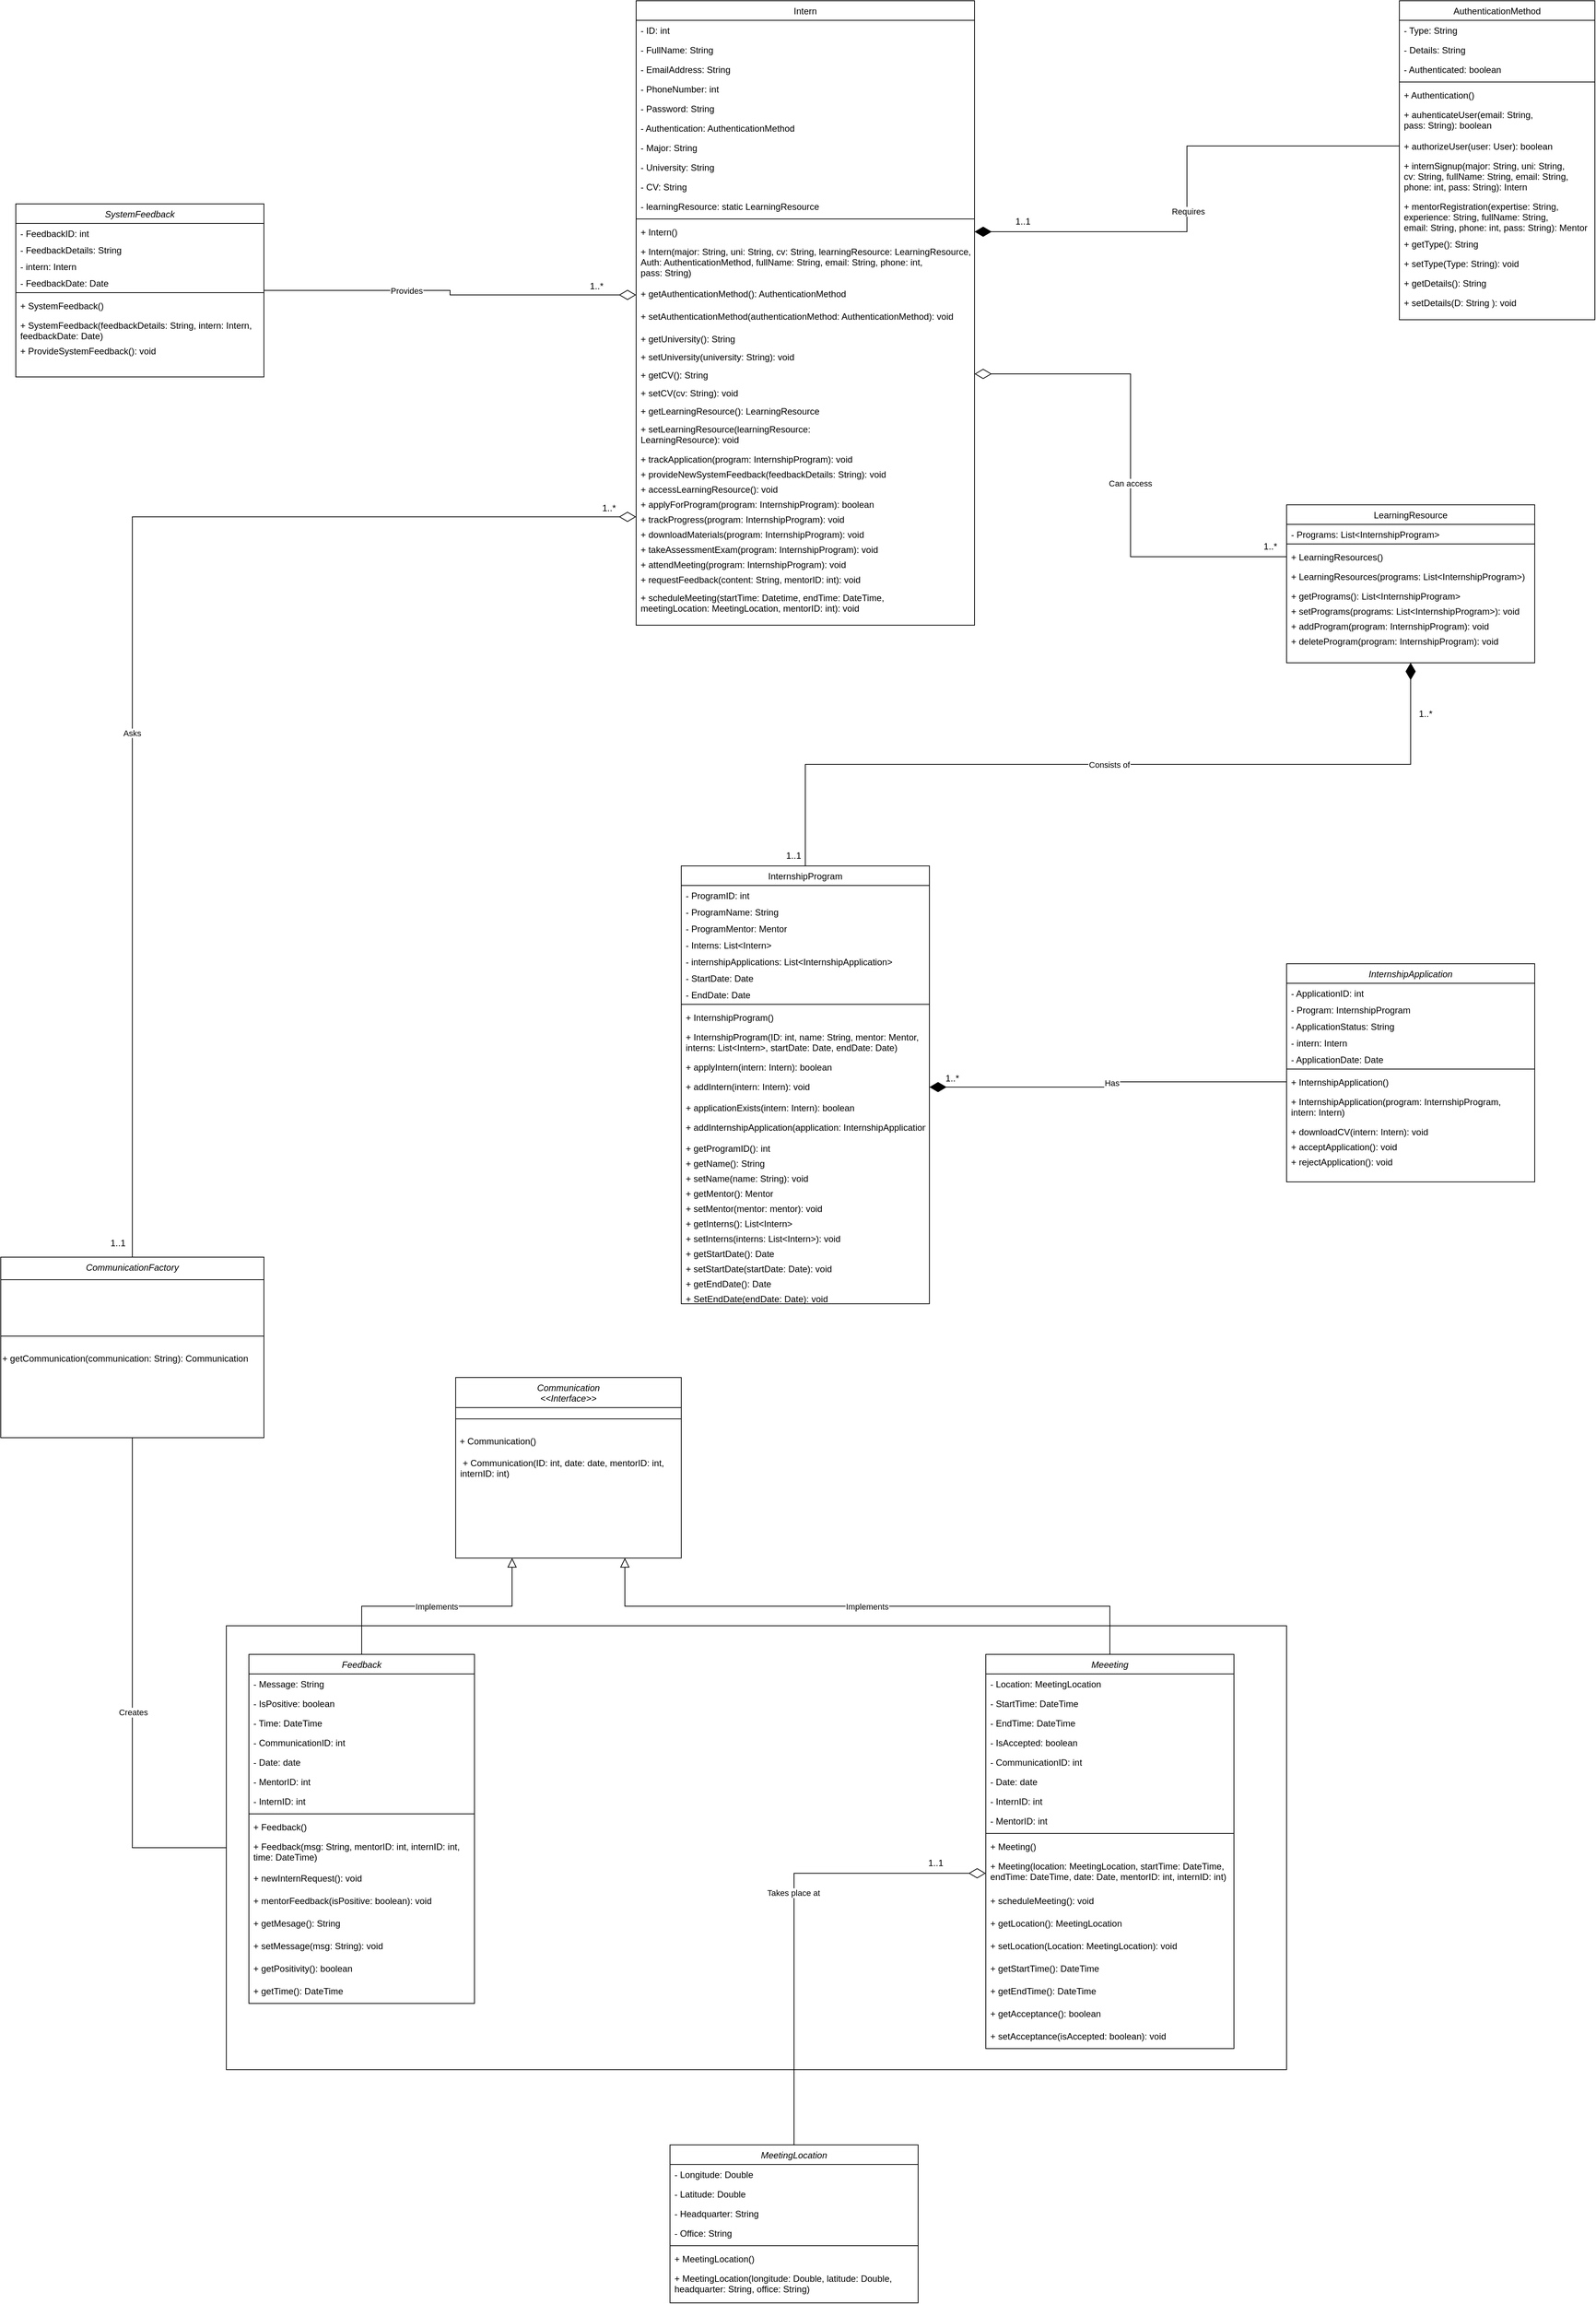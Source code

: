 <mxfile version="22.1.21" type="device">
  <diagram id="C5RBs43oDa-KdzZeNtuy" name="Page-1">
    <mxGraphModel dx="2035" dy="1165" grid="1" gridSize="10" guides="1" tooltips="1" connect="1" arrows="1" fold="1" page="1" pageScale="1" pageWidth="2339" pageHeight="3300" math="0" shadow="0">
      <root>
        <mxCell id="WIyWlLk6GJQsqaUBKTNV-0" />
        <mxCell id="WIyWlLk6GJQsqaUBKTNV-1" parent="WIyWlLk6GJQsqaUBKTNV-0" />
        <mxCell id="iRr6A3suW_Ti3FoO9mho-11" value="Intern" style="swimlane;fontStyle=0;align=center;verticalAlign=top;childLayout=stackLayout;horizontal=1;startSize=26;horizontalStack=0;resizeParent=1;resizeLast=0;collapsible=1;marginBottom=0;rounded=0;shadow=0;strokeWidth=1;" parent="WIyWlLk6GJQsqaUBKTNV-1" vertex="1">
          <mxGeometry x="945" y="80" width="450" height="830" as="geometry">
            <mxRectangle x="130" y="380" width="160" height="26" as="alternateBounds" />
          </mxGeometry>
        </mxCell>
        <mxCell id="iRr6A3suW_Ti3FoO9mho-196" value="- ID: int" style="text;align=left;verticalAlign=top;spacingLeft=4;spacingRight=4;overflow=hidden;rotatable=0;points=[[0,0.5],[1,0.5]];portConstraint=eastwest;" parent="iRr6A3suW_Ti3FoO9mho-11" vertex="1">
          <mxGeometry y="26" width="450" height="26" as="geometry" />
        </mxCell>
        <mxCell id="iRr6A3suW_Ti3FoO9mho-198" value="- FullName: String" style="text;align=left;verticalAlign=top;spacingLeft=4;spacingRight=4;overflow=hidden;rotatable=0;points=[[0,0.5],[1,0.5]];portConstraint=eastwest;rounded=0;shadow=0;html=0;" parent="iRr6A3suW_Ti3FoO9mho-11" vertex="1">
          <mxGeometry y="52" width="450" height="26" as="geometry" />
        </mxCell>
        <mxCell id="iRr6A3suW_Ti3FoO9mho-199" value="- EmailAddress: String" style="text;align=left;verticalAlign=top;spacingLeft=4;spacingRight=4;overflow=hidden;rotatable=0;points=[[0,0.5],[1,0.5]];portConstraint=eastwest;rounded=0;shadow=0;html=0;" parent="iRr6A3suW_Ti3FoO9mho-11" vertex="1">
          <mxGeometry y="78" width="450" height="26" as="geometry" />
        </mxCell>
        <mxCell id="iRr6A3suW_Ti3FoO9mho-200" value="- PhoneNumber: int" style="text;align=left;verticalAlign=top;spacingLeft=4;spacingRight=4;overflow=hidden;rotatable=0;points=[[0,0.5],[1,0.5]];portConstraint=eastwest;rounded=0;shadow=0;html=0;" parent="iRr6A3suW_Ti3FoO9mho-11" vertex="1">
          <mxGeometry y="104" width="450" height="26" as="geometry" />
        </mxCell>
        <mxCell id="iRr6A3suW_Ti3FoO9mho-201" value="- Password: String" style="text;align=left;verticalAlign=top;spacingLeft=4;spacingRight=4;overflow=hidden;rotatable=0;points=[[0,0.5],[1,0.5]];portConstraint=eastwest;rounded=0;shadow=0;html=0;" parent="iRr6A3suW_Ti3FoO9mho-11" vertex="1">
          <mxGeometry y="130" width="450" height="26" as="geometry" />
        </mxCell>
        <mxCell id="iRr6A3suW_Ti3FoO9mho-197" value="- Authentication: AuthenticationMethod" style="text;align=left;verticalAlign=top;spacingLeft=4;spacingRight=4;overflow=hidden;rotatable=0;points=[[0,0.5],[1,0.5]];portConstraint=eastwest;" parent="iRr6A3suW_Ti3FoO9mho-11" vertex="1">
          <mxGeometry y="156" width="450" height="26" as="geometry" />
        </mxCell>
        <mxCell id="iRr6A3suW_Ti3FoO9mho-12" value="- Major: String" style="text;align=left;verticalAlign=top;spacingLeft=4;spacingRight=4;overflow=hidden;rotatable=0;points=[[0,0.5],[1,0.5]];portConstraint=eastwest;" parent="iRr6A3suW_Ti3FoO9mho-11" vertex="1">
          <mxGeometry y="182" width="450" height="26" as="geometry" />
        </mxCell>
        <mxCell id="iRr6A3suW_Ti3FoO9mho-13" value="- University: String" style="text;align=left;verticalAlign=top;spacingLeft=4;spacingRight=4;overflow=hidden;rotatable=0;points=[[0,0.5],[1,0.5]];portConstraint=eastwest;rounded=0;shadow=0;html=0;" parent="iRr6A3suW_Ti3FoO9mho-11" vertex="1">
          <mxGeometry y="208" width="450" height="26" as="geometry" />
        </mxCell>
        <mxCell id="iRr6A3suW_Ti3FoO9mho-14" value="- CV: String" style="text;align=left;verticalAlign=top;spacingLeft=4;spacingRight=4;overflow=hidden;rotatable=0;points=[[0,0.5],[1,0.5]];portConstraint=eastwest;rounded=0;shadow=0;html=0;" parent="iRr6A3suW_Ti3FoO9mho-11" vertex="1">
          <mxGeometry y="234" width="450" height="26" as="geometry" />
        </mxCell>
        <mxCell id="iRr6A3suW_Ti3FoO9mho-15" value="- learningResource: static LearningResource" style="text;align=left;verticalAlign=top;spacingLeft=4;spacingRight=4;overflow=hidden;rotatable=0;points=[[0,0.5],[1,0.5]];portConstraint=eastwest;" parent="iRr6A3suW_Ti3FoO9mho-11" vertex="1">
          <mxGeometry y="260" width="450" height="26" as="geometry" />
        </mxCell>
        <mxCell id="iRr6A3suW_Ti3FoO9mho-16" value="" style="line;html=1;strokeWidth=1;align=left;verticalAlign=middle;spacingTop=-1;spacingLeft=3;spacingRight=3;rotatable=0;labelPosition=right;points=[];portConstraint=eastwest;" parent="iRr6A3suW_Ti3FoO9mho-11" vertex="1">
          <mxGeometry y="286" width="450" height="8" as="geometry" />
        </mxCell>
        <mxCell id="iRr6A3suW_Ti3FoO9mho-17" value="+ Intern()" style="text;align=left;verticalAlign=top;spacingLeft=4;spacingRight=4;overflow=hidden;rotatable=0;points=[[0,0.5],[1,0.5]];portConstraint=eastwest;fontStyle=0" parent="iRr6A3suW_Ti3FoO9mho-11" vertex="1">
          <mxGeometry y="294" width="450" height="26" as="geometry" />
        </mxCell>
        <mxCell id="iRr6A3suW_Ti3FoO9mho-18" value="+ Intern(major: String, uni: String, cv: String, learningResource: LearningResource,&#xa;Auth: AuthenticationMethod, fullName: String, email: String, phone: int,&#xa;pass: String)" style="text;align=left;verticalAlign=top;spacingLeft=4;spacingRight=4;overflow=hidden;rotatable=0;points=[[0,0.5],[1,0.5]];portConstraint=eastwest;" parent="iRr6A3suW_Ti3FoO9mho-11" vertex="1">
          <mxGeometry y="320" width="450" height="56" as="geometry" />
        </mxCell>
        <mxCell id="iRr6A3suW_Ti3FoO9mho-202" value="+ getAuthenticationMethod(): AuthenticationMethod" style="text;align=left;verticalAlign=top;spacingLeft=4;spacingRight=4;overflow=hidden;rotatable=0;points=[[0,0.5],[1,0.5]];portConstraint=eastwest;" parent="iRr6A3suW_Ti3FoO9mho-11" vertex="1">
          <mxGeometry y="376" width="450" height="30" as="geometry" />
        </mxCell>
        <mxCell id="iRr6A3suW_Ti3FoO9mho-10" value="+ setAuthenticationMethod(authenticationMethod: AuthenticationMethod): void" style="text;align=left;verticalAlign=top;spacingLeft=4;spacingRight=4;overflow=hidden;rotatable=0;points=[[0,0.5],[1,0.5]];portConstraint=eastwest;" parent="iRr6A3suW_Ti3FoO9mho-11" vertex="1">
          <mxGeometry y="406" width="450" height="30" as="geometry" />
        </mxCell>
        <mxCell id="iRr6A3suW_Ti3FoO9mho-19" value="+ getUniversity(): String" style="text;align=left;verticalAlign=top;spacingLeft=4;spacingRight=4;overflow=hidden;rotatable=0;points=[[0,0.5],[1,0.5]];portConstraint=eastwest;" parent="iRr6A3suW_Ti3FoO9mho-11" vertex="1">
          <mxGeometry y="436" width="450" height="24" as="geometry" />
        </mxCell>
        <mxCell id="iRr6A3suW_Ti3FoO9mho-20" value="+ setUniversity(university: String): void" style="text;align=left;verticalAlign=top;spacingLeft=4;spacingRight=4;overflow=hidden;rotatable=0;points=[[0,0.5],[1,0.5]];portConstraint=eastwest;" parent="iRr6A3suW_Ti3FoO9mho-11" vertex="1">
          <mxGeometry y="460" width="450" height="24" as="geometry" />
        </mxCell>
        <mxCell id="iRr6A3suW_Ti3FoO9mho-21" value="+ getCV(): String" style="text;align=left;verticalAlign=top;spacingLeft=4;spacingRight=4;overflow=hidden;rotatable=0;points=[[0,0.5],[1,0.5]];portConstraint=eastwest;" parent="iRr6A3suW_Ti3FoO9mho-11" vertex="1">
          <mxGeometry y="484" width="450" height="24" as="geometry" />
        </mxCell>
        <mxCell id="iRr6A3suW_Ti3FoO9mho-22" value="+ setCV(cv: String): void" style="text;align=left;verticalAlign=top;spacingLeft=4;spacingRight=4;overflow=hidden;rotatable=0;points=[[0,0.5],[1,0.5]];portConstraint=eastwest;" parent="iRr6A3suW_Ti3FoO9mho-11" vertex="1">
          <mxGeometry y="508" width="450" height="24" as="geometry" />
        </mxCell>
        <mxCell id="iRr6A3suW_Ti3FoO9mho-23" value="+ getLearningResource(): LearningResource" style="text;align=left;verticalAlign=top;spacingLeft=4;spacingRight=4;overflow=hidden;rotatable=0;points=[[0,0.5],[1,0.5]];portConstraint=eastwest;" parent="iRr6A3suW_Ti3FoO9mho-11" vertex="1">
          <mxGeometry y="532" width="450" height="24" as="geometry" />
        </mxCell>
        <mxCell id="iRr6A3suW_Ti3FoO9mho-24" value="+ setLearningResource(learningResource:&#xa;LearningResource): void" style="text;align=left;verticalAlign=top;spacingLeft=4;spacingRight=4;overflow=hidden;rotatable=0;points=[[0,0.5],[1,0.5]];portConstraint=eastwest;" parent="iRr6A3suW_Ti3FoO9mho-11" vertex="1">
          <mxGeometry y="556" width="450" height="40" as="geometry" />
        </mxCell>
        <mxCell id="iRr6A3suW_Ti3FoO9mho-25" value="+ trackApplication(program: InternshipProgram): void" style="text;align=left;verticalAlign=top;spacingLeft=4;spacingRight=4;overflow=hidden;rotatable=0;points=[[0,0.5],[1,0.5]];portConstraint=eastwest;" parent="iRr6A3suW_Ti3FoO9mho-11" vertex="1">
          <mxGeometry y="596" width="450" height="20" as="geometry" />
        </mxCell>
        <mxCell id="iRr6A3suW_Ti3FoO9mho-26" value="+ provideNewSystemFeedback(feedbackDetails: String): void" style="text;align=left;verticalAlign=top;spacingLeft=4;spacingRight=4;overflow=hidden;rotatable=0;points=[[0,0.5],[1,0.5]];portConstraint=eastwest;" parent="iRr6A3suW_Ti3FoO9mho-11" vertex="1">
          <mxGeometry y="616" width="450" height="20" as="geometry" />
        </mxCell>
        <mxCell id="iRr6A3suW_Ti3FoO9mho-27" value="+ accessLearningResource(): void" style="text;align=left;verticalAlign=top;spacingLeft=4;spacingRight=4;overflow=hidden;rotatable=0;points=[[0,0.5],[1,0.5]];portConstraint=eastwest;" parent="iRr6A3suW_Ti3FoO9mho-11" vertex="1">
          <mxGeometry y="636" width="450" height="20" as="geometry" />
        </mxCell>
        <mxCell id="iRr6A3suW_Ti3FoO9mho-28" value="+ applyForProgram(program: InternshipProgram): boolean" style="text;align=left;verticalAlign=top;spacingLeft=4;spacingRight=4;overflow=hidden;rotatable=0;points=[[0,0.5],[1,0.5]];portConstraint=eastwest;" parent="iRr6A3suW_Ti3FoO9mho-11" vertex="1">
          <mxGeometry y="656" width="450" height="20" as="geometry" />
        </mxCell>
        <mxCell id="iRr6A3suW_Ti3FoO9mho-29" value="+ trackProgress(program: InternshipProgram): void" style="text;align=left;verticalAlign=top;spacingLeft=4;spacingRight=4;overflow=hidden;rotatable=0;points=[[0,0.5],[1,0.5]];portConstraint=eastwest;" parent="iRr6A3suW_Ti3FoO9mho-11" vertex="1">
          <mxGeometry y="676" width="450" height="20" as="geometry" />
        </mxCell>
        <mxCell id="iRr6A3suW_Ti3FoO9mho-30" value="+ downloadMaterials(program: InternshipProgram): void" style="text;align=left;verticalAlign=top;spacingLeft=4;spacingRight=4;overflow=hidden;rotatable=0;points=[[0,0.5],[1,0.5]];portConstraint=eastwest;" parent="iRr6A3suW_Ti3FoO9mho-11" vertex="1">
          <mxGeometry y="696" width="450" height="20" as="geometry" />
        </mxCell>
        <mxCell id="iRr6A3suW_Ti3FoO9mho-31" value="+ takeAssessmentExam(program: InternshipProgram): void" style="text;align=left;verticalAlign=top;spacingLeft=4;spacingRight=4;overflow=hidden;rotatable=0;points=[[0,0.5],[1,0.5]];portConstraint=eastwest;" parent="iRr6A3suW_Ti3FoO9mho-11" vertex="1">
          <mxGeometry y="716" width="450" height="20" as="geometry" />
        </mxCell>
        <mxCell id="iRr6A3suW_Ti3FoO9mho-32" value="+ attendMeeting(program: InternshipProgram): void" style="text;align=left;verticalAlign=top;spacingLeft=4;spacingRight=4;overflow=hidden;rotatable=0;points=[[0,0.5],[1,0.5]];portConstraint=eastwest;" parent="iRr6A3suW_Ti3FoO9mho-11" vertex="1">
          <mxGeometry y="736" width="450" height="20" as="geometry" />
        </mxCell>
        <mxCell id="X3dK41Hi2kxnh5hbUy05-37" value="+ requestFeedback(content: String, mentorID: int): void" style="text;align=left;verticalAlign=top;spacingLeft=4;spacingRight=4;overflow=hidden;rotatable=0;points=[[0,0.5],[1,0.5]];portConstraint=eastwest;" parent="iRr6A3suW_Ti3FoO9mho-11" vertex="1">
          <mxGeometry y="756" width="450" height="24" as="geometry" />
        </mxCell>
        <mxCell id="X3dK41Hi2kxnh5hbUy05-38" value="+ scheduleMeeting(startTime: Datetime, endTime: DateTime,&#xa;meetingLocation: MeetingLocation, mentorID: int): void" style="text;align=left;verticalAlign=top;spacingLeft=4;spacingRight=4;overflow=hidden;rotatable=0;points=[[0,0.5],[1,0.5]];portConstraint=eastwest;fontStyle=0" parent="iRr6A3suW_Ti3FoO9mho-11" vertex="1">
          <mxGeometry y="780" width="450" height="50" as="geometry" />
        </mxCell>
        <mxCell id="iRr6A3suW_Ti3FoO9mho-56" value="AuthenticationMethod" style="swimlane;fontStyle=0;align=center;verticalAlign=top;childLayout=stackLayout;horizontal=1;startSize=26;horizontalStack=0;resizeParent=1;resizeLast=0;collapsible=1;marginBottom=0;rounded=0;shadow=0;strokeWidth=1;" parent="WIyWlLk6GJQsqaUBKTNV-1" vertex="1">
          <mxGeometry x="1960" y="80" width="260" height="424" as="geometry">
            <mxRectangle x="550" y="140" width="160" height="26" as="alternateBounds" />
          </mxGeometry>
        </mxCell>
        <mxCell id="iRr6A3suW_Ti3FoO9mho-57" value="- Type: String" style="text;align=left;verticalAlign=top;spacingLeft=4;spacingRight=4;overflow=hidden;rotatable=0;points=[[0,0.5],[1,0.5]];portConstraint=eastwest;" parent="iRr6A3suW_Ti3FoO9mho-56" vertex="1">
          <mxGeometry y="26" width="260" height="26" as="geometry" />
        </mxCell>
        <mxCell id="iRr6A3suW_Ti3FoO9mho-58" value="- Details: String" style="text;align=left;verticalAlign=top;spacingLeft=4;spacingRight=4;overflow=hidden;rotatable=0;points=[[0,0.5],[1,0.5]];portConstraint=eastwest;rounded=0;shadow=0;html=0;" parent="iRr6A3suW_Ti3FoO9mho-56" vertex="1">
          <mxGeometry y="52" width="260" height="26" as="geometry" />
        </mxCell>
        <mxCell id="iRr6A3suW_Ti3FoO9mho-59" value="- Authenticated: boolean" style="text;align=left;verticalAlign=top;spacingLeft=4;spacingRight=4;overflow=hidden;rotatable=0;points=[[0,0.5],[1,0.5]];portConstraint=eastwest;rounded=0;shadow=0;html=0;" parent="iRr6A3suW_Ti3FoO9mho-56" vertex="1">
          <mxGeometry y="78" width="260" height="26" as="geometry" />
        </mxCell>
        <mxCell id="iRr6A3suW_Ti3FoO9mho-60" value="" style="line;html=1;strokeWidth=1;align=left;verticalAlign=middle;spacingTop=-1;spacingLeft=3;spacingRight=3;rotatable=0;labelPosition=right;points=[];portConstraint=eastwest;" parent="iRr6A3suW_Ti3FoO9mho-56" vertex="1">
          <mxGeometry y="104" width="260" height="8" as="geometry" />
        </mxCell>
        <mxCell id="iRr6A3suW_Ti3FoO9mho-61" value="+ Authentication()" style="text;align=left;verticalAlign=top;spacingLeft=4;spacingRight=4;overflow=hidden;rotatable=0;points=[[0,0.5],[1,0.5]];portConstraint=eastwest;" parent="iRr6A3suW_Ti3FoO9mho-56" vertex="1">
          <mxGeometry y="112" width="260" height="26" as="geometry" />
        </mxCell>
        <mxCell id="iRr6A3suW_Ti3FoO9mho-62" value="+ auhenticateUser(email: String,&#xa;pass: String): boolean" style="text;align=left;verticalAlign=top;spacingLeft=4;spacingRight=4;overflow=hidden;rotatable=0;points=[[0,0.5],[1,0.5]];portConstraint=eastwest;" parent="iRr6A3suW_Ti3FoO9mho-56" vertex="1">
          <mxGeometry y="138" width="260" height="42" as="geometry" />
        </mxCell>
        <mxCell id="iRr6A3suW_Ti3FoO9mho-63" value="+ authorizeUser(user: User): boolean" style="text;align=left;verticalAlign=top;spacingLeft=4;spacingRight=4;overflow=hidden;rotatable=0;points=[[0,0.5],[1,0.5]];portConstraint=eastwest;" parent="iRr6A3suW_Ti3FoO9mho-56" vertex="1">
          <mxGeometry y="180" width="260" height="26" as="geometry" />
        </mxCell>
        <mxCell id="iRr6A3suW_Ti3FoO9mho-64" value="+ internSignup(major: String, uni: String,&#xa;cv: String, fullName: String, email: String,&#xa;phone: int, pass: String): Intern" style="text;align=left;verticalAlign=top;spacingLeft=4;spacingRight=4;overflow=hidden;rotatable=0;points=[[0,0.5],[1,0.5]];portConstraint=eastwest;" parent="iRr6A3suW_Ti3FoO9mho-56" vertex="1">
          <mxGeometry y="206" width="260" height="54" as="geometry" />
        </mxCell>
        <mxCell id="iRr6A3suW_Ti3FoO9mho-65" value="+ mentorRegistration(expertise: String,&#xa;experience: String, fullName: String,&#xa;email: String, phone: int, pass: String): Mentor" style="text;align=left;verticalAlign=top;spacingLeft=4;spacingRight=4;overflow=hidden;rotatable=0;points=[[0,0.5],[1,0.5]];portConstraint=eastwest;" parent="iRr6A3suW_Ti3FoO9mho-56" vertex="1">
          <mxGeometry y="260" width="260" height="50" as="geometry" />
        </mxCell>
        <mxCell id="iRr6A3suW_Ti3FoO9mho-66" value="+ getType(): String" style="text;align=left;verticalAlign=top;spacingLeft=4;spacingRight=4;overflow=hidden;rotatable=0;points=[[0,0.5],[1,0.5]];portConstraint=eastwest;" parent="iRr6A3suW_Ti3FoO9mho-56" vertex="1">
          <mxGeometry y="310" width="260" height="26" as="geometry" />
        </mxCell>
        <mxCell id="iRr6A3suW_Ti3FoO9mho-67" value="+ setType(Type: String): void" style="text;align=left;verticalAlign=top;spacingLeft=4;spacingRight=4;overflow=hidden;rotatable=0;points=[[0,0.5],[1,0.5]];portConstraint=eastwest;" parent="iRr6A3suW_Ti3FoO9mho-56" vertex="1">
          <mxGeometry y="336" width="260" height="26" as="geometry" />
        </mxCell>
        <mxCell id="iRr6A3suW_Ti3FoO9mho-68" value="+ getDetails(): String" style="text;align=left;verticalAlign=top;spacingLeft=4;spacingRight=4;overflow=hidden;rotatable=0;points=[[0,0.5],[1,0.5]];portConstraint=eastwest;" parent="iRr6A3suW_Ti3FoO9mho-56" vertex="1">
          <mxGeometry y="362" width="260" height="26" as="geometry" />
        </mxCell>
        <mxCell id="iRr6A3suW_Ti3FoO9mho-69" value="+ setDetails(D: String ): void" style="text;align=left;verticalAlign=top;spacingLeft=4;spacingRight=4;overflow=hidden;rotatable=0;points=[[0,0.5],[1,0.5]];portConstraint=eastwest;" parent="iRr6A3suW_Ti3FoO9mho-56" vertex="1">
          <mxGeometry y="388" width="260" height="26" as="geometry" />
        </mxCell>
        <mxCell id="iRr6A3suW_Ti3FoO9mho-70" value="" style="endArrow=none;shadow=0;strokeWidth=1;rounded=0;endFill=0;elbow=vertical;strokeColor=default;startArrow=diamondThin;startFill=1;targetPerimeterSpacing=100;sourcePerimeterSpacing=0;endSize=6;startSize=20;entryX=0;entryY=0.5;entryDx=0;entryDy=0;edgeStyle=orthogonalEdgeStyle;exitX=1;exitY=0.5;exitDx=0;exitDy=0;" parent="WIyWlLk6GJQsqaUBKTNV-1" source="iRr6A3suW_Ti3FoO9mho-17" target="iRr6A3suW_Ti3FoO9mho-63" edge="1">
          <mxGeometry x="0.5" y="41" relative="1" as="geometry">
            <mxPoint x="1200" y="229.0" as="sourcePoint" />
            <mxPoint x="1075" y="470.42" as="targetPoint" />
            <mxPoint x="-40" y="32" as="offset" />
          </mxGeometry>
        </mxCell>
        <mxCell id="iRr6A3suW_Ti3FoO9mho-71" value="1..1" style="resizable=0;align=right;verticalAlign=bottom;labelBackgroundColor=none;fontSize=12;spacingBottom=1;spacing=1;spacingRight=0;" parent="iRr6A3suW_Ti3FoO9mho-70" connectable="0" vertex="1">
          <mxGeometry x="-0.72" relative="1" as="geometry">
            <mxPoint x="-20" y="-5" as="offset" />
          </mxGeometry>
        </mxCell>
        <mxCell id="iRr6A3suW_Ti3FoO9mho-72" value="Requires" style="edgeLabel;html=1;align=center;verticalAlign=middle;resizable=0;points=[];" parent="iRr6A3suW_Ti3FoO9mho-70" vertex="1" connectable="0">
          <mxGeometry x="-0.089" y="-1" relative="1" as="geometry">
            <mxPoint as="offset" />
          </mxGeometry>
        </mxCell>
        <mxCell id="iRr6A3suW_Ti3FoO9mho-81" value="" style="resizable=0;align=left;verticalAlign=bottom;labelBackgroundColor=none;fontSize=12;spacingBottom=-1;spacing=1;spacingRight=1;" parent="WIyWlLk6GJQsqaUBKTNV-1" connectable="0" vertex="1">
          <mxGeometry x="1050" y="535.0" as="geometry">
            <mxPoint x="4" y="3" as="offset" />
          </mxGeometry>
        </mxCell>
        <mxCell id="iRr6A3suW_Ti3FoO9mho-82" value="Communication&#xa;&lt;&lt;Interface&gt;&gt;" style="swimlane;fontStyle=2;align=center;verticalAlign=top;childLayout=stackLayout;horizontal=1;startSize=40;horizontalStack=0;resizeParent=1;resizeLast=0;collapsible=1;marginBottom=0;rounded=0;shadow=0;strokeWidth=1;" parent="WIyWlLk6GJQsqaUBKTNV-1" vertex="1">
          <mxGeometry x="705" y="1910" width="300" height="240" as="geometry">
            <mxRectangle x="230" y="140" width="160" height="26" as="alternateBounds" />
          </mxGeometry>
        </mxCell>
        <mxCell id="iRr6A3suW_Ti3FoO9mho-87" value="" style="line;html=1;strokeWidth=1;align=left;verticalAlign=middle;spacingTop=-1;spacingLeft=3;spacingRight=3;rotatable=0;labelPosition=right;points=[];portConstraint=eastwest;" parent="iRr6A3suW_Ti3FoO9mho-82" vertex="1">
          <mxGeometry y="40" width="300" height="30" as="geometry" />
        </mxCell>
        <mxCell id="iRr6A3suW_Ti3FoO9mho-88" value="&amp;nbsp;+ Communication()" style="text;html=1;align=left;verticalAlign=middle;resizable=0;points=[];autosize=1;strokeColor=none;fillColor=none;" parent="iRr6A3suW_Ti3FoO9mho-82" vertex="1">
          <mxGeometry y="70" width="300" height="30" as="geometry" />
        </mxCell>
        <mxCell id="iRr6A3suW_Ti3FoO9mho-89" value=" + Communication(ID: int, date: date, mentorID: int,&#xa;internID: int)" style="text;align=left;verticalAlign=top;spacingLeft=4;spacingRight=4;overflow=hidden;rotatable=0;points=[[0,0.5],[1,0.5]];portConstraint=eastwest;" parent="iRr6A3suW_Ti3FoO9mho-82" vertex="1">
          <mxGeometry y="100" width="300" height="30" as="geometry" />
        </mxCell>
        <mxCell id="iRr6A3suW_Ti3FoO9mho-115" value="Implements" style="endArrow=block;endSize=10;endFill=0;shadow=0;strokeWidth=1;rounded=0;edgeStyle=elbowEdgeStyle;elbow=vertical;entryX=0.75;entryY=1;entryDx=0;entryDy=0;exitX=0.5;exitY=0;exitDx=0;exitDy=0;" parent="WIyWlLk6GJQsqaUBKTNV-1" source="X3dK41Hi2kxnh5hbUy05-0" target="iRr6A3suW_Ti3FoO9mho-82" edge="1">
          <mxGeometry width="160" relative="1" as="geometry">
            <mxPoint x="1765" y="2340" as="sourcePoint" />
            <mxPoint x="880" y="1040" as="targetPoint" />
          </mxGeometry>
        </mxCell>
        <mxCell id="iRr6A3suW_Ti3FoO9mho-116" value="Implements" style="endArrow=block;endSize=10;endFill=0;shadow=0;strokeWidth=1;rounded=0;edgeStyle=elbowEdgeStyle;elbow=vertical;entryX=0.25;entryY=1;entryDx=0;entryDy=0;exitX=0.5;exitY=0;exitDx=0;exitDy=0;" parent="WIyWlLk6GJQsqaUBKTNV-1" source="X3dK41Hi2kxnh5hbUy05-39" target="iRr6A3suW_Ti3FoO9mho-82" edge="1">
          <mxGeometry width="160" relative="1" as="geometry">
            <mxPoint x="360" y="2340" as="sourcePoint" />
            <mxPoint x="730" y="960" as="targetPoint" />
          </mxGeometry>
        </mxCell>
        <mxCell id="iRr6A3suW_Ti3FoO9mho-117" value="MeetingLocation" style="swimlane;fontStyle=2;align=center;verticalAlign=top;childLayout=stackLayout;horizontal=1;startSize=26;horizontalStack=0;resizeParent=1;resizeLast=0;collapsible=1;marginBottom=0;rounded=0;shadow=0;strokeWidth=1;" parent="WIyWlLk6GJQsqaUBKTNV-1" vertex="1">
          <mxGeometry x="990" y="2930" width="330" height="210" as="geometry">
            <mxRectangle x="230" y="140" width="160" height="26" as="alternateBounds" />
          </mxGeometry>
        </mxCell>
        <mxCell id="iRr6A3suW_Ti3FoO9mho-118" value="- Longitude: Double" style="text;align=left;verticalAlign=top;spacingLeft=4;spacingRight=4;overflow=hidden;rotatable=0;points=[[0,0.5],[1,0.5]];portConstraint=eastwest;" parent="iRr6A3suW_Ti3FoO9mho-117" vertex="1">
          <mxGeometry y="26" width="330" height="26" as="geometry" />
        </mxCell>
        <mxCell id="iRr6A3suW_Ti3FoO9mho-119" value="- Latitude: Double" style="text;align=left;verticalAlign=top;spacingLeft=4;spacingRight=4;overflow=hidden;rotatable=0;points=[[0,0.5],[1,0.5]];portConstraint=eastwest;" parent="iRr6A3suW_Ti3FoO9mho-117" vertex="1">
          <mxGeometry y="52" width="330" height="26" as="geometry" />
        </mxCell>
        <mxCell id="iRr6A3suW_Ti3FoO9mho-120" value="- Headquarter: String" style="text;align=left;verticalAlign=top;spacingLeft=4;spacingRight=4;overflow=hidden;rotatable=0;points=[[0,0.5],[1,0.5]];portConstraint=eastwest;" parent="iRr6A3suW_Ti3FoO9mho-117" vertex="1">
          <mxGeometry y="78" width="330" height="26" as="geometry" />
        </mxCell>
        <mxCell id="iRr6A3suW_Ti3FoO9mho-121" value="- Office: String" style="text;align=left;verticalAlign=top;spacingLeft=4;spacingRight=4;overflow=hidden;rotatable=0;points=[[0,0.5],[1,0.5]];portConstraint=eastwest;rounded=0;shadow=0;html=0;" parent="iRr6A3suW_Ti3FoO9mho-117" vertex="1">
          <mxGeometry y="104" width="330" height="26" as="geometry" />
        </mxCell>
        <mxCell id="iRr6A3suW_Ti3FoO9mho-122" value="" style="line;html=1;strokeWidth=1;align=left;verticalAlign=middle;spacingTop=-1;spacingLeft=3;spacingRight=3;rotatable=0;labelPosition=right;points=[];portConstraint=eastwest;" parent="iRr6A3suW_Ti3FoO9mho-117" vertex="1">
          <mxGeometry y="130" width="330" height="8" as="geometry" />
        </mxCell>
        <mxCell id="iRr6A3suW_Ti3FoO9mho-123" value="+ MeetingLocation()" style="text;align=left;verticalAlign=top;spacingLeft=4;spacingRight=4;overflow=hidden;rotatable=0;points=[[0,0.5],[1,0.5]];portConstraint=eastwest;" parent="iRr6A3suW_Ti3FoO9mho-117" vertex="1">
          <mxGeometry y="138" width="330" height="26" as="geometry" />
        </mxCell>
        <mxCell id="iRr6A3suW_Ti3FoO9mho-124" value="+ MeetingLocation(longitude: Double, latitude: Double,&#xa;headquarter: String, office: String)" style="text;align=left;verticalAlign=top;spacingLeft=4;spacingRight=4;overflow=hidden;rotatable=0;points=[[0,0.5],[1,0.5]];portConstraint=eastwest;" parent="iRr6A3suW_Ti3FoO9mho-117" vertex="1">
          <mxGeometry y="164" width="330" height="36" as="geometry" />
        </mxCell>
        <mxCell id="iRr6A3suW_Ti3FoO9mho-125" value="" style="endArrow=none;shadow=0;strokeWidth=1;rounded=0;endFill=0;elbow=vertical;strokeColor=default;startArrow=diamondThin;startFill=0;targetPerimeterSpacing=100;sourcePerimeterSpacing=0;endSize=6;startSize=20;edgeStyle=orthogonalEdgeStyle;entryX=0.5;entryY=0;entryDx=0;entryDy=0;exitX=0;exitY=0.5;exitDx=0;exitDy=0;" parent="WIyWlLk6GJQsqaUBKTNV-1" source="X3dK41Hi2kxnh5hbUy05-7" target="iRr6A3suW_Ti3FoO9mho-117" edge="1">
          <mxGeometry x="0.5" y="41" relative="1" as="geometry">
            <mxPoint x="1570" y="2550" as="sourcePoint" />
            <mxPoint x="1460" y="1130" as="targetPoint" />
            <mxPoint x="-40" y="32" as="offset" />
          </mxGeometry>
        </mxCell>
        <mxCell id="iRr6A3suW_Ti3FoO9mho-126" value="1..1" style="resizable=0;align=right;verticalAlign=bottom;labelBackgroundColor=none;fontSize=12;spacingBottom=1;spacing=1;spacingRight=0;" parent="iRr6A3suW_Ti3FoO9mho-125" connectable="0" vertex="1">
          <mxGeometry x="-0.72" relative="1" as="geometry">
            <mxPoint x="30" y="-5" as="offset" />
          </mxGeometry>
        </mxCell>
        <mxCell id="iRr6A3suW_Ti3FoO9mho-127" value="Takes place at" style="edgeLabel;html=1;align=center;verticalAlign=middle;resizable=0;points=[];" parent="iRr6A3suW_Ti3FoO9mho-125" vertex="1" connectable="0">
          <mxGeometry x="-0.089" y="-1" relative="1" as="geometry">
            <mxPoint as="offset" />
          </mxGeometry>
        </mxCell>
        <mxCell id="iRr6A3suW_Ti3FoO9mho-131" value="Asks" style="endArrow=none;shadow=0;strokeWidth=1;rounded=0;endFill=0;elbow=vertical;strokeColor=default;startArrow=diamondThin;startFill=0;targetPerimeterSpacing=100;sourcePerimeterSpacing=0;endSize=6;startSize=20;entryX=0.5;entryY=0;entryDx=0;entryDy=0;exitX=0;exitY=0.5;exitDx=0;exitDy=0;edgeStyle=orthogonalEdgeStyle;" parent="WIyWlLk6GJQsqaUBKTNV-1" source="iRr6A3suW_Ti3FoO9mho-29" target="iR26uVMSzrmKBkw3ybBA-0" edge="1">
          <mxGeometry x="0.157" relative="1" as="geometry">
            <mxPoint x="270" y="1150" as="sourcePoint" />
            <mxPoint x="580" y="1110" as="targetPoint" />
            <mxPoint as="offset" />
          </mxGeometry>
        </mxCell>
        <mxCell id="iRr6A3suW_Ti3FoO9mho-132" value="1..*" style="resizable=0;align=left;verticalAlign=bottom;labelBackgroundColor=none;fontSize=12;spacingBottom=-1;spacing=1;spacingRight=1;" parent="iRr6A3suW_Ti3FoO9mho-131" connectable="0" vertex="1">
          <mxGeometry x="-0.85" y="-5" relative="1" as="geometry">
            <mxPoint x="78" as="offset" />
          </mxGeometry>
        </mxCell>
        <mxCell id="iRr6A3suW_Ti3FoO9mho-133" value="1..1" style="resizable=0;align=left;verticalAlign=bottom;labelBackgroundColor=none;fontSize=12;spacingBottom=1;spacing=1;" parent="iRr6A3suW_Ti3FoO9mho-131" connectable="0" vertex="1">
          <mxGeometry x="1" relative="1" as="geometry">
            <mxPoint x="-30" y="-10" as="offset" />
          </mxGeometry>
        </mxCell>
        <mxCell id="iRr6A3suW_Ti3FoO9mho-134" value="InternshipProgram" style="swimlane;fontStyle=0;align=center;verticalAlign=top;childLayout=stackLayout;horizontal=1;startSize=26;horizontalStack=0;resizeParent=1;resizeLast=0;collapsible=1;marginBottom=0;rounded=0;shadow=0;strokeWidth=1;" parent="WIyWlLk6GJQsqaUBKTNV-1" vertex="1">
          <mxGeometry x="1005" y="1230" width="330" height="582" as="geometry">
            <mxRectangle x="130" y="380" width="160" height="26" as="alternateBounds" />
          </mxGeometry>
        </mxCell>
        <mxCell id="iRr6A3suW_Ti3FoO9mho-135" value="- ProgramID: int" style="text;align=left;verticalAlign=top;spacingLeft=4;spacingRight=4;overflow=hidden;rotatable=0;points=[[0,0.5],[1,0.5]];portConstraint=eastwest;" parent="iRr6A3suW_Ti3FoO9mho-134" vertex="1">
          <mxGeometry y="26" width="330" height="22" as="geometry" />
        </mxCell>
        <mxCell id="iRr6A3suW_Ti3FoO9mho-136" value="- ProgramName: String" style="text;align=left;verticalAlign=top;spacingLeft=4;spacingRight=4;overflow=hidden;rotatable=0;points=[[0,0.5],[1,0.5]];portConstraint=eastwest;" parent="iRr6A3suW_Ti3FoO9mho-134" vertex="1">
          <mxGeometry y="48" width="330" height="22" as="geometry" />
        </mxCell>
        <mxCell id="iRr6A3suW_Ti3FoO9mho-137" value="- ProgramMentor: Mentor" style="text;align=left;verticalAlign=top;spacingLeft=4;spacingRight=4;overflow=hidden;rotatable=0;points=[[0,0.5],[1,0.5]];portConstraint=eastwest;" parent="iRr6A3suW_Ti3FoO9mho-134" vertex="1">
          <mxGeometry y="70" width="330" height="22" as="geometry" />
        </mxCell>
        <mxCell id="iRr6A3suW_Ti3FoO9mho-138" value="- Interns: List&lt;Intern&gt;" style="text;align=left;verticalAlign=top;spacingLeft=4;spacingRight=4;overflow=hidden;rotatable=0;points=[[0,0.5],[1,0.5]];portConstraint=eastwest;" parent="iRr6A3suW_Ti3FoO9mho-134" vertex="1">
          <mxGeometry y="92" width="330" height="22" as="geometry" />
        </mxCell>
        <mxCell id="iRr6A3suW_Ti3FoO9mho-139" value="- internshipApplications: List&lt;InternshipApplication&gt;" style="text;align=left;verticalAlign=top;spacingLeft=4;spacingRight=4;overflow=hidden;rotatable=0;points=[[0,0.5],[1,0.5]];portConstraint=eastwest;" parent="iRr6A3suW_Ti3FoO9mho-134" vertex="1">
          <mxGeometry y="114" width="330" height="22" as="geometry" />
        </mxCell>
        <mxCell id="iRr6A3suW_Ti3FoO9mho-140" value="- StartDate: Date" style="text;align=left;verticalAlign=top;spacingLeft=4;spacingRight=4;overflow=hidden;rotatable=0;points=[[0,0.5],[1,0.5]];portConstraint=eastwest;" parent="iRr6A3suW_Ti3FoO9mho-134" vertex="1">
          <mxGeometry y="136" width="330" height="22" as="geometry" />
        </mxCell>
        <mxCell id="iRr6A3suW_Ti3FoO9mho-141" value="- EndDate: Date" style="text;align=left;verticalAlign=top;spacingLeft=4;spacingRight=4;overflow=hidden;rotatable=0;points=[[0,0.5],[1,0.5]];portConstraint=eastwest;" parent="iRr6A3suW_Ti3FoO9mho-134" vertex="1">
          <mxGeometry y="158" width="330" height="22" as="geometry" />
        </mxCell>
        <mxCell id="iRr6A3suW_Ti3FoO9mho-142" value="" style="line;html=1;strokeWidth=1;align=left;verticalAlign=middle;spacingTop=-1;spacingLeft=3;spacingRight=3;rotatable=0;labelPosition=right;points=[];portConstraint=eastwest;" parent="iRr6A3suW_Ti3FoO9mho-134" vertex="1">
          <mxGeometry y="180" width="330" height="8" as="geometry" />
        </mxCell>
        <mxCell id="iRr6A3suW_Ti3FoO9mho-143" value="+ InternshipProgram()" style="text;align=left;verticalAlign=top;spacingLeft=4;spacingRight=4;overflow=hidden;rotatable=0;points=[[0,0.5],[1,0.5]];portConstraint=eastwest;fontStyle=0" parent="iRr6A3suW_Ti3FoO9mho-134" vertex="1">
          <mxGeometry y="188" width="330" height="26" as="geometry" />
        </mxCell>
        <mxCell id="iRr6A3suW_Ti3FoO9mho-144" value="+ InternshipProgram(ID: int, name: String, mentor: Mentor,&#xa;interns: List&lt;Intern&gt;, startDate: Date, endDate: Date)" style="text;align=left;verticalAlign=top;spacingLeft=4;spacingRight=4;overflow=hidden;rotatable=0;points=[[0,0.5],[1,0.5]];portConstraint=eastwest;fontStyle=0" parent="iRr6A3suW_Ti3FoO9mho-134" vertex="1">
          <mxGeometry y="214" width="330" height="40" as="geometry" />
        </mxCell>
        <mxCell id="iRr6A3suW_Ti3FoO9mho-145" value="+ applyIntern(intern: Intern): boolean" style="text;align=left;verticalAlign=top;spacingLeft=4;spacingRight=4;overflow=hidden;rotatable=0;points=[[0,0.5],[1,0.5]];portConstraint=eastwest;fontStyle=0" parent="iRr6A3suW_Ti3FoO9mho-134" vertex="1">
          <mxGeometry y="254" width="330" height="26" as="geometry" />
        </mxCell>
        <mxCell id="iRr6A3suW_Ti3FoO9mho-146" value="+ addIntern(intern: Intern): void" style="text;align=left;verticalAlign=top;spacingLeft=4;spacingRight=4;overflow=hidden;rotatable=0;points=[[0,0.5],[1,0.5]];portConstraint=eastwest;fontStyle=0" parent="iRr6A3suW_Ti3FoO9mho-134" vertex="1">
          <mxGeometry y="280" width="330" height="28" as="geometry" />
        </mxCell>
        <mxCell id="loJ4oNputAm_-obsbPlf-0" value="+ applicationExists(intern: Intern): boolean" style="text;align=left;verticalAlign=top;spacingLeft=4;spacingRight=4;overflow=hidden;rotatable=0;points=[[0,0.5],[1,0.5]];portConstraint=eastwest;fontStyle=0" parent="iRr6A3suW_Ti3FoO9mho-134" vertex="1">
          <mxGeometry y="308" width="330" height="26" as="geometry" />
        </mxCell>
        <mxCell id="loJ4oNputAm_-obsbPlf-1" value="+ addInternshipApplication(application: InternshipApplication): void" style="text;align=left;verticalAlign=top;spacingLeft=4;spacingRight=4;overflow=hidden;rotatable=0;points=[[0,0.5],[1,0.5]];portConstraint=eastwest;fontStyle=0" parent="iRr6A3suW_Ti3FoO9mho-134" vertex="1">
          <mxGeometry y="334" width="330" height="28" as="geometry" />
        </mxCell>
        <mxCell id="iRr6A3suW_Ti3FoO9mho-147" value="+ getProgramID(): int" style="text;align=left;verticalAlign=top;spacingLeft=4;spacingRight=4;overflow=hidden;rotatable=0;points=[[0,0.5],[1,0.5]];portConstraint=eastwest;fontStyle=0" parent="iRr6A3suW_Ti3FoO9mho-134" vertex="1">
          <mxGeometry y="362" width="330" height="20" as="geometry" />
        </mxCell>
        <mxCell id="iRr6A3suW_Ti3FoO9mho-148" value="+ getName(): String" style="text;align=left;verticalAlign=top;spacingLeft=4;spacingRight=4;overflow=hidden;rotatable=0;points=[[0,0.5],[1,0.5]];portConstraint=eastwest;fontStyle=0" parent="iRr6A3suW_Ti3FoO9mho-134" vertex="1">
          <mxGeometry y="382" width="330" height="20" as="geometry" />
        </mxCell>
        <mxCell id="iRr6A3suW_Ti3FoO9mho-149" value="+ setName(name: String): void" style="text;align=left;verticalAlign=top;spacingLeft=4;spacingRight=4;overflow=hidden;rotatable=0;points=[[0,0.5],[1,0.5]];portConstraint=eastwest;fontStyle=0" parent="iRr6A3suW_Ti3FoO9mho-134" vertex="1">
          <mxGeometry y="402" width="330" height="20" as="geometry" />
        </mxCell>
        <mxCell id="iRr6A3suW_Ti3FoO9mho-150" value="+ getMentor(): Mentor" style="text;align=left;verticalAlign=top;spacingLeft=4;spacingRight=4;overflow=hidden;rotatable=0;points=[[0,0.5],[1,0.5]];portConstraint=eastwest;" parent="iRr6A3suW_Ti3FoO9mho-134" vertex="1">
          <mxGeometry y="422" width="330" height="20" as="geometry" />
        </mxCell>
        <mxCell id="iRr6A3suW_Ti3FoO9mho-151" value="+ setMentor(mentor: mentor): void" style="text;align=left;verticalAlign=top;spacingLeft=4;spacingRight=4;overflow=hidden;rotatable=0;points=[[0,0.5],[1,0.5]];portConstraint=eastwest;" parent="iRr6A3suW_Ti3FoO9mho-134" vertex="1">
          <mxGeometry y="442" width="330" height="20" as="geometry" />
        </mxCell>
        <mxCell id="iRr6A3suW_Ti3FoO9mho-152" value="+ getInterns(): List&lt;Intern&gt;" style="text;align=left;verticalAlign=top;spacingLeft=4;spacingRight=4;overflow=hidden;rotatable=0;points=[[0,0.5],[1,0.5]];portConstraint=eastwest;" parent="iRr6A3suW_Ti3FoO9mho-134" vertex="1">
          <mxGeometry y="462" width="330" height="20" as="geometry" />
        </mxCell>
        <mxCell id="iRr6A3suW_Ti3FoO9mho-153" value="+ setInterns(interns: List&lt;Intern&gt;): void" style="text;align=left;verticalAlign=top;spacingLeft=4;spacingRight=4;overflow=hidden;rotatable=0;points=[[0,0.5],[1,0.5]];portConstraint=eastwest;" parent="iRr6A3suW_Ti3FoO9mho-134" vertex="1">
          <mxGeometry y="482" width="330" height="20" as="geometry" />
        </mxCell>
        <mxCell id="iRr6A3suW_Ti3FoO9mho-154" value="+ getStartDate(): Date" style="text;align=left;verticalAlign=top;spacingLeft=4;spacingRight=4;overflow=hidden;rotatable=0;points=[[0,0.5],[1,0.5]];portConstraint=eastwest;" parent="iRr6A3suW_Ti3FoO9mho-134" vertex="1">
          <mxGeometry y="502" width="330" height="20" as="geometry" />
        </mxCell>
        <mxCell id="iRr6A3suW_Ti3FoO9mho-155" value="+ setStartDate(startDate: Date): void" style="text;align=left;verticalAlign=top;spacingLeft=4;spacingRight=4;overflow=hidden;rotatable=0;points=[[0,0.5],[1,0.5]];portConstraint=eastwest;" parent="iRr6A3suW_Ti3FoO9mho-134" vertex="1">
          <mxGeometry y="522" width="330" height="20" as="geometry" />
        </mxCell>
        <mxCell id="iRr6A3suW_Ti3FoO9mho-156" value="+ getEndDate(): Date" style="text;align=left;verticalAlign=top;spacingLeft=4;spacingRight=4;overflow=hidden;rotatable=0;points=[[0,0.5],[1,0.5]];portConstraint=eastwest;" parent="iRr6A3suW_Ti3FoO9mho-134" vertex="1">
          <mxGeometry y="542" width="330" height="20" as="geometry" />
        </mxCell>
        <mxCell id="iRr6A3suW_Ti3FoO9mho-157" value="+ SetEndDate(endDate: Date): void" style="text;align=left;verticalAlign=top;spacingLeft=4;spacingRight=4;overflow=hidden;rotatable=0;points=[[0,0.5],[1,0.5]];portConstraint=eastwest;" parent="iRr6A3suW_Ti3FoO9mho-134" vertex="1">
          <mxGeometry y="562" width="330" height="20" as="geometry" />
        </mxCell>
        <mxCell id="iRr6A3suW_Ti3FoO9mho-158" value="LearningResource" style="swimlane;fontStyle=0;align=center;verticalAlign=top;childLayout=stackLayout;horizontal=1;startSize=26;horizontalStack=0;resizeParent=1;resizeLast=0;collapsible=1;marginBottom=0;rounded=0;shadow=0;strokeWidth=1;" parent="WIyWlLk6GJQsqaUBKTNV-1" vertex="1">
          <mxGeometry x="1810" y="750" width="330" height="210" as="geometry">
            <mxRectangle x="130" y="380" width="160" height="26" as="alternateBounds" />
          </mxGeometry>
        </mxCell>
        <mxCell id="iRr6A3suW_Ti3FoO9mho-159" value="- Programs: List&lt;InternshipProgram&gt;" style="text;align=left;verticalAlign=top;spacingLeft=4;spacingRight=4;overflow=hidden;rotatable=0;points=[[0,0.5],[1,0.5]];portConstraint=eastwest;" parent="iRr6A3suW_Ti3FoO9mho-158" vertex="1">
          <mxGeometry y="26" width="330" height="22" as="geometry" />
        </mxCell>
        <mxCell id="iRr6A3suW_Ti3FoO9mho-160" value="" style="line;html=1;strokeWidth=1;align=left;verticalAlign=middle;spacingTop=-1;spacingLeft=3;spacingRight=3;rotatable=0;labelPosition=right;points=[];portConstraint=eastwest;" parent="iRr6A3suW_Ti3FoO9mho-158" vertex="1">
          <mxGeometry y="48" width="330" height="8" as="geometry" />
        </mxCell>
        <mxCell id="iRr6A3suW_Ti3FoO9mho-161" value="+ LearningResources()" style="text;align=left;verticalAlign=top;spacingLeft=4;spacingRight=4;overflow=hidden;rotatable=0;points=[[0,0.5],[1,0.5]];portConstraint=eastwest;fontStyle=0" parent="iRr6A3suW_Ti3FoO9mho-158" vertex="1">
          <mxGeometry y="56" width="330" height="26" as="geometry" />
        </mxCell>
        <mxCell id="iRr6A3suW_Ti3FoO9mho-162" value="+ LearningResources(programs: List&lt;InternshipProgram&gt;)" style="text;align=left;verticalAlign=top;spacingLeft=4;spacingRight=4;overflow=hidden;rotatable=0;points=[[0,0.5],[1,0.5]];portConstraint=eastwest;fontStyle=0" parent="iRr6A3suW_Ti3FoO9mho-158" vertex="1">
          <mxGeometry y="82" width="330" height="26" as="geometry" />
        </mxCell>
        <mxCell id="iRr6A3suW_Ti3FoO9mho-163" value="+ getPrograms(): List&lt;InternshipProgram&gt;" style="text;align=left;verticalAlign=top;spacingLeft=4;spacingRight=4;overflow=hidden;rotatable=0;points=[[0,0.5],[1,0.5]];portConstraint=eastwest;" parent="iRr6A3suW_Ti3FoO9mho-158" vertex="1">
          <mxGeometry y="108" width="330" height="20" as="geometry" />
        </mxCell>
        <mxCell id="iRr6A3suW_Ti3FoO9mho-164" value="+ setPrograms(programs: List&lt;InternshipProgram&gt;): void" style="text;align=left;verticalAlign=top;spacingLeft=4;spacingRight=4;overflow=hidden;rotatable=0;points=[[0,0.5],[1,0.5]];portConstraint=eastwest;" parent="iRr6A3suW_Ti3FoO9mho-158" vertex="1">
          <mxGeometry y="128" width="330" height="20" as="geometry" />
        </mxCell>
        <mxCell id="iRr6A3suW_Ti3FoO9mho-165" value="+ addProgram(program: InternshipProgram): void" style="text;align=left;verticalAlign=top;spacingLeft=4;spacingRight=4;overflow=hidden;rotatable=0;points=[[0,0.5],[1,0.5]];portConstraint=eastwest;" parent="iRr6A3suW_Ti3FoO9mho-158" vertex="1">
          <mxGeometry y="148" width="330" height="20" as="geometry" />
        </mxCell>
        <mxCell id="iRr6A3suW_Ti3FoO9mho-166" value="+ deleteProgram(program: InternshipProgram): void" style="text;align=left;verticalAlign=top;spacingLeft=4;spacingRight=4;overflow=hidden;rotatable=0;points=[[0,0.5],[1,0.5]];portConstraint=eastwest;" parent="iRr6A3suW_Ti3FoO9mho-158" vertex="1">
          <mxGeometry y="168" width="330" height="32" as="geometry" />
        </mxCell>
        <mxCell id="iRr6A3suW_Ti3FoO9mho-169" value="Can access" style="endArrow=none;shadow=0;strokeWidth=1;rounded=0;endFill=0;elbow=vertical;strokeColor=default;startArrow=diamondThin;startFill=0;targetPerimeterSpacing=100;sourcePerimeterSpacing=0;endSize=6;startSize=20;entryX=0;entryY=0.5;entryDx=0;entryDy=0;exitX=1;exitY=0.5;exitDx=0;exitDy=0;edgeStyle=orthogonalEdgeStyle;" parent="WIyWlLk6GJQsqaUBKTNV-1" source="iRr6A3suW_Ti3FoO9mho-21" target="iRr6A3suW_Ti3FoO9mho-161" edge="1">
          <mxGeometry x="0.072" relative="1" as="geometry">
            <mxPoint x="670" y="670" as="sourcePoint" />
            <mxPoint x="780" y="830" as="targetPoint" />
            <mxPoint as="offset" />
          </mxGeometry>
        </mxCell>
        <mxCell id="iRr6A3suW_Ti3FoO9mho-170" value="1..*" style="resizable=0;align=right;verticalAlign=bottom;labelBackgroundColor=none;fontSize=12;spacingBottom=1;spacing=1;" parent="iRr6A3suW_Ti3FoO9mho-169" connectable="0" vertex="1">
          <mxGeometry x="1" relative="1" as="geometry">
            <mxPoint x="-12" y="-5" as="offset" />
          </mxGeometry>
        </mxCell>
        <mxCell id="iRr6A3suW_Ti3FoO9mho-171" value="InternshipApplication" style="swimlane;fontStyle=2;align=center;verticalAlign=top;childLayout=stackLayout;horizontal=1;startSize=26;horizontalStack=0;resizeParent=1;resizeLast=0;collapsible=1;marginBottom=0;rounded=0;shadow=0;strokeWidth=1;" parent="WIyWlLk6GJQsqaUBKTNV-1" vertex="1">
          <mxGeometry x="1810" y="1360" width="330" height="290" as="geometry">
            <mxRectangle x="230" y="140" width="160" height="26" as="alternateBounds" />
          </mxGeometry>
        </mxCell>
        <mxCell id="iRr6A3suW_Ti3FoO9mho-172" value="- ApplicationID: int" style="text;align=left;verticalAlign=top;spacingLeft=4;spacingRight=4;overflow=hidden;rotatable=0;points=[[0,0.5],[1,0.5]];portConstraint=eastwest;" parent="iRr6A3suW_Ti3FoO9mho-171" vertex="1">
          <mxGeometry y="26" width="330" height="22" as="geometry" />
        </mxCell>
        <mxCell id="iRr6A3suW_Ti3FoO9mho-173" value="- Program: InternshipProgram" style="text;align=left;verticalAlign=top;spacingLeft=4;spacingRight=4;overflow=hidden;rotatable=0;points=[[0,0.5],[1,0.5]];portConstraint=eastwest;" parent="iRr6A3suW_Ti3FoO9mho-171" vertex="1">
          <mxGeometry y="48" width="330" height="22" as="geometry" />
        </mxCell>
        <mxCell id="iRr6A3suW_Ti3FoO9mho-174" value="- ApplicationStatus: String" style="text;align=left;verticalAlign=top;spacingLeft=4;spacingRight=4;overflow=hidden;rotatable=0;points=[[0,0.5],[1,0.5]];portConstraint=eastwest;" parent="iRr6A3suW_Ti3FoO9mho-171" vertex="1">
          <mxGeometry y="70" width="330" height="22" as="geometry" />
        </mxCell>
        <mxCell id="iRr6A3suW_Ti3FoO9mho-175" value="- intern: Intern" style="text;align=left;verticalAlign=top;spacingLeft=4;spacingRight=4;overflow=hidden;rotatable=0;points=[[0,0.5],[1,0.5]];portConstraint=eastwest;" parent="iRr6A3suW_Ti3FoO9mho-171" vertex="1">
          <mxGeometry y="92" width="330" height="22" as="geometry" />
        </mxCell>
        <mxCell id="iRr6A3suW_Ti3FoO9mho-176" value="- ApplicationDate: Date" style="text;align=left;verticalAlign=top;spacingLeft=4;spacingRight=4;overflow=hidden;rotatable=0;points=[[0,0.5],[1,0.5]];portConstraint=eastwest;" parent="iRr6A3suW_Ti3FoO9mho-171" vertex="1">
          <mxGeometry y="114" width="330" height="22" as="geometry" />
        </mxCell>
        <mxCell id="iRr6A3suW_Ti3FoO9mho-177" value="" style="line;html=1;strokeWidth=1;align=left;verticalAlign=middle;spacingTop=-1;spacingLeft=3;spacingRight=3;rotatable=0;labelPosition=right;points=[];portConstraint=eastwest;" parent="iRr6A3suW_Ti3FoO9mho-171" vertex="1">
          <mxGeometry y="136" width="330" height="8" as="geometry" />
        </mxCell>
        <mxCell id="iRr6A3suW_Ti3FoO9mho-178" value="+ InternshipApplication()" style="text;align=left;verticalAlign=top;spacingLeft=4;spacingRight=4;overflow=hidden;rotatable=0;points=[[0,0.5],[1,0.5]];portConstraint=eastwest;" parent="iRr6A3suW_Ti3FoO9mho-171" vertex="1">
          <mxGeometry y="144" width="330" height="26" as="geometry" />
        </mxCell>
        <mxCell id="iRr6A3suW_Ti3FoO9mho-179" value="+ InternshipApplication(program: InternshipProgram,&#xa;intern: Intern)" style="text;align=left;verticalAlign=top;spacingLeft=4;spacingRight=4;overflow=hidden;rotatable=0;points=[[0,0.5],[1,0.5]];portConstraint=eastwest;" parent="iRr6A3suW_Ti3FoO9mho-171" vertex="1">
          <mxGeometry y="170" width="330" height="40" as="geometry" />
        </mxCell>
        <mxCell id="iRr6A3suW_Ti3FoO9mho-180" value="+ downloadCV(intern: Intern): void" style="text;align=left;verticalAlign=top;spacingLeft=4;spacingRight=4;overflow=hidden;rotatable=0;points=[[0,0.5],[1,0.5]];portConstraint=eastwest;" parent="iRr6A3suW_Ti3FoO9mho-171" vertex="1">
          <mxGeometry y="210" width="330" height="20" as="geometry" />
        </mxCell>
        <mxCell id="iRr6A3suW_Ti3FoO9mho-181" value="+ acceptApplication(): void" style="text;align=left;verticalAlign=top;spacingLeft=4;spacingRight=4;overflow=hidden;rotatable=0;points=[[0,0.5],[1,0.5]];portConstraint=eastwest;" parent="iRr6A3suW_Ti3FoO9mho-171" vertex="1">
          <mxGeometry y="230" width="330" height="20" as="geometry" />
        </mxCell>
        <mxCell id="iRr6A3suW_Ti3FoO9mho-182" value="+ rejectApplication(): void" style="text;align=left;verticalAlign=top;spacingLeft=4;spacingRight=4;overflow=hidden;rotatable=0;points=[[0,0.5],[1,0.5]];portConstraint=eastwest;" parent="iRr6A3suW_Ti3FoO9mho-171" vertex="1">
          <mxGeometry y="250" width="330" height="20" as="geometry" />
        </mxCell>
        <mxCell id="iRr6A3suW_Ti3FoO9mho-183" value="Has" style="endArrow=none;shadow=0;strokeWidth=1;rounded=0;endFill=0;elbow=vertical;strokeColor=default;startArrow=diamondThin;startFill=1;targetPerimeterSpacing=100;sourcePerimeterSpacing=0;endSize=6;startSize=20;edgeStyle=orthogonalEdgeStyle;exitX=1;exitY=0.5;exitDx=0;exitDy=0;entryX=0;entryY=0.5;entryDx=0;entryDy=0;" parent="WIyWlLk6GJQsqaUBKTNV-1" source="iRr6A3suW_Ti3FoO9mho-146" target="iRr6A3suW_Ti3FoO9mho-178" edge="1">
          <mxGeometry x="0.038" relative="1" as="geometry">
            <mxPoint x="1705" y="1111" as="sourcePoint" />
            <mxPoint x="1420" y="1260" as="targetPoint" />
            <mxPoint y="1" as="offset" />
          </mxGeometry>
        </mxCell>
        <mxCell id="iRr6A3suW_Ti3FoO9mho-184" value="1..*" style="resizable=0;align=left;verticalAlign=bottom;labelBackgroundColor=none;fontSize=12;spacingBottom=-1;spacing=1;spacingRight=1;" parent="iRr6A3suW_Ti3FoO9mho-183" connectable="0" vertex="1">
          <mxGeometry x="-0.75" relative="1" as="geometry">
            <mxPoint x="-40" y="-5" as="offset" />
          </mxGeometry>
        </mxCell>
        <mxCell id="iRr6A3suW_Ti3FoO9mho-194" value="Provides" style="endArrow=none;shadow=0;strokeWidth=1;rounded=0;endFill=0;elbow=vertical;strokeColor=default;startArrow=diamondThin;startFill=0;targetPerimeterSpacing=100;sourcePerimeterSpacing=0;endSize=6;startSize=20;entryX=1;entryY=0.5;entryDx=0;entryDy=0;exitX=0;exitY=0.5;exitDx=0;exitDy=0;edgeStyle=orthogonalEdgeStyle;verticalAlign=middle;" parent="WIyWlLk6GJQsqaUBKTNV-1" source="iRr6A3suW_Ti3FoO9mho-202" target="X3dK41Hi2kxnh5hbUy05-52" edge="1">
          <mxGeometry x="0.241" relative="1" as="geometry">
            <mxPoint x="960.0" y="1025" as="sourcePoint" />
            <mxPoint x="460" y="440" as="targetPoint" />
            <mxPoint as="offset" />
          </mxGeometry>
        </mxCell>
        <mxCell id="iRr6A3suW_Ti3FoO9mho-195" value="1..*" style="resizable=0;align=left;verticalAlign=bottom;labelBackgroundColor=none;fontSize=12;spacingBottom=-1;spacing=1;spacingRight=1;direction=south;" parent="iRr6A3suW_Ti3FoO9mho-194" connectable="0" vertex="1">
          <mxGeometry x="-0.75" y="-5" relative="1" as="geometry">
            <mxPoint as="offset" />
          </mxGeometry>
        </mxCell>
        <mxCell id="iRr6A3suW_Ti3FoO9mho-207" value="Consists of" style="endArrow=none;shadow=0;strokeWidth=1;rounded=0;endFill=0;edgeStyle=elbowEdgeStyle;elbow=vertical;strokeColor=default;startArrow=diamondThin;startFill=1;targetPerimeterSpacing=100;sourcePerimeterSpacing=0;endSize=6;startSize=20;entryX=0.5;entryY=0;entryDx=0;entryDy=0;exitX=0.5;exitY=1;exitDx=0;exitDy=0;" parent="WIyWlLk6GJQsqaUBKTNV-1" source="iRr6A3suW_Ti3FoO9mho-158" target="iRr6A3suW_Ti3FoO9mho-134" edge="1">
          <mxGeometry x="-0.004" relative="1" as="geometry">
            <mxPoint x="1940" y="1000" as="sourcePoint" />
            <mxPoint x="1290" y="1060" as="targetPoint" />
            <mxPoint as="offset" />
          </mxGeometry>
        </mxCell>
        <mxCell id="iRr6A3suW_Ti3FoO9mho-208" value="1..*" style="resizable=0;align=left;verticalAlign=bottom;labelBackgroundColor=none;fontSize=12;spacingBottom=-1;spacing=1;spacingRight=1;" parent="iRr6A3suW_Ti3FoO9mho-207" connectable="0" vertex="1">
          <mxGeometry x="-0.75" relative="1" as="geometry">
            <mxPoint x="10" y="-60" as="offset" />
          </mxGeometry>
        </mxCell>
        <mxCell id="iRr6A3suW_Ti3FoO9mho-209" value="1..1" style="resizable=0;align=right;verticalAlign=bottom;labelBackgroundColor=none;fontSize=12;spacingBottom=1;spacing=1;" parent="iRr6A3suW_Ti3FoO9mho-207" connectable="0" vertex="1">
          <mxGeometry x="1" relative="1" as="geometry">
            <mxPoint x="-5" y="-5" as="offset" />
          </mxGeometry>
        </mxCell>
        <mxCell id="X3dK41Hi2kxnh5hbUy05-0" value="Meeeting" style="swimlane;fontStyle=2;align=center;verticalAlign=top;childLayout=stackLayout;horizontal=1;startSize=26;horizontalStack=0;resizeParent=1;resizeLast=0;collapsible=1;marginBottom=0;rounded=0;shadow=0;strokeWidth=1;" parent="WIyWlLk6GJQsqaUBKTNV-1" vertex="1">
          <mxGeometry x="1410" y="2278" width="330" height="524" as="geometry">
            <mxRectangle x="230" y="140" width="160" height="26" as="alternateBounds" />
          </mxGeometry>
        </mxCell>
        <mxCell id="X3dK41Hi2kxnh5hbUy05-1" value="- Location: MeetingLocation" style="text;align=left;verticalAlign=top;spacingLeft=4;spacingRight=4;overflow=hidden;rotatable=0;points=[[0,0.5],[1,0.5]];portConstraint=eastwest;" parent="X3dK41Hi2kxnh5hbUy05-0" vertex="1">
          <mxGeometry y="26" width="330" height="26" as="geometry" />
        </mxCell>
        <mxCell id="X3dK41Hi2kxnh5hbUy05-2" value="- StartTime: DateTime" style="text;align=left;verticalAlign=top;spacingLeft=4;spacingRight=4;overflow=hidden;rotatable=0;points=[[0,0.5],[1,0.5]];portConstraint=eastwest;rounded=0;shadow=0;html=0;" parent="X3dK41Hi2kxnh5hbUy05-0" vertex="1">
          <mxGeometry y="52" width="330" height="26" as="geometry" />
        </mxCell>
        <mxCell id="X3dK41Hi2kxnh5hbUy05-3" value="- EndTime: DateTime" style="text;align=left;verticalAlign=top;spacingLeft=4;spacingRight=4;overflow=hidden;rotatable=0;points=[[0,0.5],[1,0.5]];portConstraint=eastwest;rounded=0;shadow=0;html=0;" parent="X3dK41Hi2kxnh5hbUy05-0" vertex="1">
          <mxGeometry y="78" width="330" height="26" as="geometry" />
        </mxCell>
        <mxCell id="X3dK41Hi2kxnh5hbUy05-4" value="- IsAccepted: boolean" style="text;align=left;verticalAlign=top;spacingLeft=4;spacingRight=4;overflow=hidden;rotatable=0;points=[[0,0.5],[1,0.5]];portConstraint=eastwest;rounded=0;shadow=0;html=0;" parent="X3dK41Hi2kxnh5hbUy05-0" vertex="1">
          <mxGeometry y="104" width="330" height="26" as="geometry" />
        </mxCell>
        <mxCell id="iRr6A3suW_Ti3FoO9mho-83" value="- CommunicationID: int" style="text;align=left;verticalAlign=top;spacingLeft=4;spacingRight=4;overflow=hidden;rotatable=0;points=[[0,0.5],[1,0.5]];portConstraint=eastwest;" parent="X3dK41Hi2kxnh5hbUy05-0" vertex="1">
          <mxGeometry y="130" width="330" height="26" as="geometry" />
        </mxCell>
        <mxCell id="iRr6A3suW_Ti3FoO9mho-84" value="- Date: date" style="text;align=left;verticalAlign=top;spacingLeft=4;spacingRight=4;overflow=hidden;rotatable=0;points=[[0,0.5],[1,0.5]];portConstraint=eastwest;" parent="X3dK41Hi2kxnh5hbUy05-0" vertex="1">
          <mxGeometry y="156" width="330" height="26" as="geometry" />
        </mxCell>
        <mxCell id="iRr6A3suW_Ti3FoO9mho-86" value="- InternID: int" style="text;align=left;verticalAlign=top;spacingLeft=4;spacingRight=4;overflow=hidden;rotatable=0;points=[[0,0.5],[1,0.5]];portConstraint=eastwest;rounded=0;shadow=0;html=0;" parent="X3dK41Hi2kxnh5hbUy05-0" vertex="1">
          <mxGeometry y="182" width="330" height="26" as="geometry" />
        </mxCell>
        <mxCell id="iRr6A3suW_Ti3FoO9mho-85" value="- MentorID: int" style="text;align=left;verticalAlign=top;spacingLeft=4;spacingRight=4;overflow=hidden;rotatable=0;points=[[0,0.5],[1,0.5]];portConstraint=eastwest;" parent="X3dK41Hi2kxnh5hbUy05-0" vertex="1">
          <mxGeometry y="208" width="330" height="26" as="geometry" />
        </mxCell>
        <mxCell id="X3dK41Hi2kxnh5hbUy05-5" value="" style="line;html=1;strokeWidth=1;align=left;verticalAlign=middle;spacingTop=-1;spacingLeft=3;spacingRight=3;rotatable=0;labelPosition=right;points=[];portConstraint=eastwest;" parent="X3dK41Hi2kxnh5hbUy05-0" vertex="1">
          <mxGeometry y="234" width="330" height="8" as="geometry" />
        </mxCell>
        <mxCell id="X3dK41Hi2kxnh5hbUy05-6" value="+ Meeting()" style="text;align=left;verticalAlign=top;spacingLeft=4;spacingRight=4;overflow=hidden;rotatable=0;points=[[0,0.5],[1,0.5]];portConstraint=eastwest;" parent="X3dK41Hi2kxnh5hbUy05-0" vertex="1">
          <mxGeometry y="242" width="330" height="26" as="geometry" />
        </mxCell>
        <mxCell id="X3dK41Hi2kxnh5hbUy05-7" value="+ Meeting(location: MeetingLocation, startTime: DateTime,&#xa;endTime: DateTime, date: Date, mentorID: int, internID: int)" style="text;align=left;verticalAlign=top;spacingLeft=4;spacingRight=4;overflow=hidden;rotatable=0;points=[[0,0.5],[1,0.5]];portConstraint=eastwest;" parent="X3dK41Hi2kxnh5hbUy05-0" vertex="1">
          <mxGeometry y="268" width="330" height="46" as="geometry" />
        </mxCell>
        <mxCell id="X3dK41Hi2kxnh5hbUy05-8" value="+ scheduleMeeting(): void" style="text;align=left;verticalAlign=top;spacingLeft=4;spacingRight=4;overflow=hidden;rotatable=0;points=[[0,0.5],[1,0.5]];portConstraint=eastwest;" parent="X3dK41Hi2kxnh5hbUy05-0" vertex="1">
          <mxGeometry y="314" width="330" height="30" as="geometry" />
        </mxCell>
        <mxCell id="X3dK41Hi2kxnh5hbUy05-9" value="+ getLocation(): MeetingLocation" style="text;align=left;verticalAlign=top;spacingLeft=4;spacingRight=4;overflow=hidden;rotatable=0;points=[[0,0.5],[1,0.5]];portConstraint=eastwest;" parent="X3dK41Hi2kxnh5hbUy05-0" vertex="1">
          <mxGeometry y="344" width="330" height="30" as="geometry" />
        </mxCell>
        <mxCell id="X3dK41Hi2kxnh5hbUy05-10" value="+ setLocation(Location: MeetingLocation): void" style="text;align=left;verticalAlign=top;spacingLeft=4;spacingRight=4;overflow=hidden;rotatable=0;points=[[0,0.5],[1,0.5]];portConstraint=eastwest;" parent="X3dK41Hi2kxnh5hbUy05-0" vertex="1">
          <mxGeometry y="374" width="330" height="30" as="geometry" />
        </mxCell>
        <mxCell id="X3dK41Hi2kxnh5hbUy05-11" value="+ getStartTime(): DateTime" style="text;align=left;verticalAlign=top;spacingLeft=4;spacingRight=4;overflow=hidden;rotatable=0;points=[[0,0.5],[1,0.5]];portConstraint=eastwest;" parent="X3dK41Hi2kxnh5hbUy05-0" vertex="1">
          <mxGeometry y="404" width="330" height="30" as="geometry" />
        </mxCell>
        <mxCell id="X3dK41Hi2kxnh5hbUy05-12" value="+ getEndTime(): DateTime" style="text;align=left;verticalAlign=top;spacingLeft=4;spacingRight=4;overflow=hidden;rotatable=0;points=[[0,0.5],[1,0.5]];portConstraint=eastwest;" parent="X3dK41Hi2kxnh5hbUy05-0" vertex="1">
          <mxGeometry y="434" width="330" height="30" as="geometry" />
        </mxCell>
        <mxCell id="X3dK41Hi2kxnh5hbUy05-13" value="+ getAcceptance(): boolean" style="text;align=left;verticalAlign=top;spacingLeft=4;spacingRight=4;overflow=hidden;rotatable=0;points=[[0,0.5],[1,0.5]];portConstraint=eastwest;" parent="X3dK41Hi2kxnh5hbUy05-0" vertex="1">
          <mxGeometry y="464" width="330" height="30" as="geometry" />
        </mxCell>
        <mxCell id="X3dK41Hi2kxnh5hbUy05-14" value="+ setAcceptance(isAccepted: boolean): void" style="text;align=left;verticalAlign=top;spacingLeft=4;spacingRight=4;overflow=hidden;rotatable=0;points=[[0,0.5],[1,0.5]];portConstraint=eastwest;" parent="X3dK41Hi2kxnh5hbUy05-0" vertex="1">
          <mxGeometry y="494" width="330" height="30" as="geometry" />
        </mxCell>
        <mxCell id="X3dK41Hi2kxnh5hbUy05-39" value="Feedback" style="swimlane;fontStyle=2;align=center;verticalAlign=top;childLayout=stackLayout;horizontal=1;startSize=26;horizontalStack=0;resizeParent=1;resizeLast=0;collapsible=1;marginBottom=0;rounded=0;shadow=0;strokeWidth=1;" parent="WIyWlLk6GJQsqaUBKTNV-1" vertex="1">
          <mxGeometry x="430" y="2278" width="300" height="464" as="geometry">
            <mxRectangle x="230" y="140" width="160" height="26" as="alternateBounds" />
          </mxGeometry>
        </mxCell>
        <mxCell id="X3dK41Hi2kxnh5hbUy05-40" value="- Message: String" style="text;align=left;verticalAlign=top;spacingLeft=4;spacingRight=4;overflow=hidden;rotatable=0;points=[[0,0.5],[1,0.5]];portConstraint=eastwest;" parent="X3dK41Hi2kxnh5hbUy05-39" vertex="1">
          <mxGeometry y="26" width="300" height="26" as="geometry" />
        </mxCell>
        <mxCell id="X3dK41Hi2kxnh5hbUy05-41" value="- IsPositive: boolean" style="text;align=left;verticalAlign=top;spacingLeft=4;spacingRight=4;overflow=hidden;rotatable=0;points=[[0,0.5],[1,0.5]];portConstraint=eastwest;rounded=0;shadow=0;html=0;" parent="X3dK41Hi2kxnh5hbUy05-39" vertex="1">
          <mxGeometry y="52" width="300" height="26" as="geometry" />
        </mxCell>
        <mxCell id="X3dK41Hi2kxnh5hbUy05-42" value="- Time: DateTime" style="text;align=left;verticalAlign=top;spacingLeft=4;spacingRight=4;overflow=hidden;rotatable=0;points=[[0,0.5],[1,0.5]];portConstraint=eastwest;rounded=0;shadow=0;html=0;" parent="X3dK41Hi2kxnh5hbUy05-39" vertex="1">
          <mxGeometry y="78" width="300" height="26" as="geometry" />
        </mxCell>
        <mxCell id="ZhQdCpD0A7Wzrv9SD9_v-4" value="- CommunicationID: int" style="text;align=left;verticalAlign=top;spacingLeft=4;spacingRight=4;overflow=hidden;rotatable=0;points=[[0,0.5],[1,0.5]];portConstraint=eastwest;" vertex="1" parent="X3dK41Hi2kxnh5hbUy05-39">
          <mxGeometry y="104" width="300" height="26" as="geometry" />
        </mxCell>
        <mxCell id="ZhQdCpD0A7Wzrv9SD9_v-5" value="- Date: date" style="text;align=left;verticalAlign=top;spacingLeft=4;spacingRight=4;overflow=hidden;rotatable=0;points=[[0,0.5],[1,0.5]];portConstraint=eastwest;" vertex="1" parent="X3dK41Hi2kxnh5hbUy05-39">
          <mxGeometry y="130" width="300" height="26" as="geometry" />
        </mxCell>
        <mxCell id="ZhQdCpD0A7Wzrv9SD9_v-6" value="- MentorID: int" style="text;align=left;verticalAlign=top;spacingLeft=4;spacingRight=4;overflow=hidden;rotatable=0;points=[[0,0.5],[1,0.5]];portConstraint=eastwest;" vertex="1" parent="X3dK41Hi2kxnh5hbUy05-39">
          <mxGeometry y="156" width="300" height="26" as="geometry" />
        </mxCell>
        <mxCell id="ZhQdCpD0A7Wzrv9SD9_v-7" value="- InternID: int" style="text;align=left;verticalAlign=top;spacingLeft=4;spacingRight=4;overflow=hidden;rotatable=0;points=[[0,0.5],[1,0.5]];portConstraint=eastwest;rounded=0;shadow=0;html=0;" vertex="1" parent="X3dK41Hi2kxnh5hbUy05-39">
          <mxGeometry y="182" width="300" height="26" as="geometry" />
        </mxCell>
        <mxCell id="X3dK41Hi2kxnh5hbUy05-43" value="" style="line;html=1;strokeWidth=1;align=left;verticalAlign=middle;spacingTop=-1;spacingLeft=3;spacingRight=3;rotatable=0;labelPosition=right;points=[];portConstraint=eastwest;" parent="X3dK41Hi2kxnh5hbUy05-39" vertex="1">
          <mxGeometry y="208" width="300" height="8" as="geometry" />
        </mxCell>
        <mxCell id="X3dK41Hi2kxnh5hbUy05-44" value="+ Feedback()" style="text;align=left;verticalAlign=top;spacingLeft=4;spacingRight=4;overflow=hidden;rotatable=0;points=[[0,0.5],[1,0.5]];portConstraint=eastwest;" parent="X3dK41Hi2kxnh5hbUy05-39" vertex="1">
          <mxGeometry y="216" width="300" height="26" as="geometry" />
        </mxCell>
        <mxCell id="X3dK41Hi2kxnh5hbUy05-45" value="+ Feedback(msg: String, mentorID: int, internID: int,&#xa;time: DateTime)" style="text;align=left;verticalAlign=top;spacingLeft=4;spacingRight=4;overflow=hidden;rotatable=0;points=[[0,0.5],[1,0.5]];portConstraint=eastwest;" parent="X3dK41Hi2kxnh5hbUy05-39" vertex="1">
          <mxGeometry y="242" width="300" height="42" as="geometry" />
        </mxCell>
        <mxCell id="X3dK41Hi2kxnh5hbUy05-46" value="+ newInternRequest(): void" style="text;align=left;verticalAlign=top;spacingLeft=4;spacingRight=4;overflow=hidden;rotatable=0;points=[[0,0.5],[1,0.5]];portConstraint=eastwest;" parent="X3dK41Hi2kxnh5hbUy05-39" vertex="1">
          <mxGeometry y="284" width="300" height="30" as="geometry" />
        </mxCell>
        <mxCell id="X3dK41Hi2kxnh5hbUy05-47" value="+ mentorFeedback(isPositive: boolean): void" style="text;align=left;verticalAlign=top;spacingLeft=4;spacingRight=4;overflow=hidden;rotatable=0;points=[[0,0.5],[1,0.5]];portConstraint=eastwest;" parent="X3dK41Hi2kxnh5hbUy05-39" vertex="1">
          <mxGeometry y="314" width="300" height="30" as="geometry" />
        </mxCell>
        <mxCell id="X3dK41Hi2kxnh5hbUy05-48" value="+ getMesage(): String" style="text;align=left;verticalAlign=top;spacingLeft=4;spacingRight=4;overflow=hidden;rotatable=0;points=[[0,0.5],[1,0.5]];portConstraint=eastwest;" parent="X3dK41Hi2kxnh5hbUy05-39" vertex="1">
          <mxGeometry y="344" width="300" height="30" as="geometry" />
        </mxCell>
        <mxCell id="X3dK41Hi2kxnh5hbUy05-49" value="+ setMessage(msg: String): void" style="text;align=left;verticalAlign=top;spacingLeft=4;spacingRight=4;overflow=hidden;rotatable=0;points=[[0,0.5],[1,0.5]];portConstraint=eastwest;" parent="X3dK41Hi2kxnh5hbUy05-39" vertex="1">
          <mxGeometry y="374" width="300" height="30" as="geometry" />
        </mxCell>
        <mxCell id="X3dK41Hi2kxnh5hbUy05-50" value="+ getPositivity(): boolean" style="text;align=left;verticalAlign=top;spacingLeft=4;spacingRight=4;overflow=hidden;rotatable=0;points=[[0,0.5],[1,0.5]];portConstraint=eastwest;" parent="X3dK41Hi2kxnh5hbUy05-39" vertex="1">
          <mxGeometry y="404" width="300" height="30" as="geometry" />
        </mxCell>
        <mxCell id="X3dK41Hi2kxnh5hbUy05-51" value="+ getTime(): DateTime" style="text;align=left;verticalAlign=top;spacingLeft=4;spacingRight=4;overflow=hidden;rotatable=0;points=[[0,0.5],[1,0.5]];portConstraint=eastwest;" parent="X3dK41Hi2kxnh5hbUy05-39" vertex="1">
          <mxGeometry y="434" width="300" height="30" as="geometry" />
        </mxCell>
        <mxCell id="X3dK41Hi2kxnh5hbUy05-52" value="SystemFeedback" style="swimlane;fontStyle=2;align=center;verticalAlign=top;childLayout=stackLayout;horizontal=1;startSize=26;horizontalStack=0;resizeParent=1;resizeLast=0;collapsible=1;marginBottom=0;rounded=0;shadow=0;strokeWidth=1;" parent="WIyWlLk6GJQsqaUBKTNV-1" vertex="1">
          <mxGeometry x="120" y="350" width="330" height="230" as="geometry">
            <mxRectangle x="230" y="140" width="160" height="26" as="alternateBounds" />
          </mxGeometry>
        </mxCell>
        <mxCell id="X3dK41Hi2kxnh5hbUy05-53" value="- FeedbackID: int" style="text;align=left;verticalAlign=top;spacingLeft=4;spacingRight=4;overflow=hidden;rotatable=0;points=[[0,0.5],[1,0.5]];portConstraint=eastwest;" parent="X3dK41Hi2kxnh5hbUy05-52" vertex="1">
          <mxGeometry y="26" width="330" height="22" as="geometry" />
        </mxCell>
        <mxCell id="X3dK41Hi2kxnh5hbUy05-54" value="- FeedbackDetails: String" style="text;align=left;verticalAlign=top;spacingLeft=4;spacingRight=4;overflow=hidden;rotatable=0;points=[[0,0.5],[1,0.5]];portConstraint=eastwest;" parent="X3dK41Hi2kxnh5hbUy05-52" vertex="1">
          <mxGeometry y="48" width="330" height="22" as="geometry" />
        </mxCell>
        <mxCell id="X3dK41Hi2kxnh5hbUy05-55" value="- intern: Intern" style="text;align=left;verticalAlign=top;spacingLeft=4;spacingRight=4;overflow=hidden;rotatable=0;points=[[0,0.5],[1,0.5]];portConstraint=eastwest;" parent="X3dK41Hi2kxnh5hbUy05-52" vertex="1">
          <mxGeometry y="70" width="330" height="22" as="geometry" />
        </mxCell>
        <mxCell id="X3dK41Hi2kxnh5hbUy05-56" value="- FeedbackDate: Date" style="text;align=left;verticalAlign=top;spacingLeft=4;spacingRight=4;overflow=hidden;rotatable=0;points=[[0,0.5],[1,0.5]];portConstraint=eastwest;" parent="X3dK41Hi2kxnh5hbUy05-52" vertex="1">
          <mxGeometry y="92" width="330" height="22" as="geometry" />
        </mxCell>
        <mxCell id="X3dK41Hi2kxnh5hbUy05-57" value="" style="line;html=1;strokeWidth=1;align=left;verticalAlign=middle;spacingTop=-1;spacingLeft=3;spacingRight=3;rotatable=0;labelPosition=right;points=[];portConstraint=eastwest;" parent="X3dK41Hi2kxnh5hbUy05-52" vertex="1">
          <mxGeometry y="114" width="330" height="8" as="geometry" />
        </mxCell>
        <mxCell id="X3dK41Hi2kxnh5hbUy05-58" value="+ SystemFeedback()" style="text;align=left;verticalAlign=top;spacingLeft=4;spacingRight=4;overflow=hidden;rotatable=0;points=[[0,0.5],[1,0.5]];portConstraint=eastwest;" parent="X3dK41Hi2kxnh5hbUy05-52" vertex="1">
          <mxGeometry y="122" width="330" height="26" as="geometry" />
        </mxCell>
        <mxCell id="X3dK41Hi2kxnh5hbUy05-59" value="+ SystemFeedback(feedbackDetails: String, intern: Intern,&#xa;feedbackDate: Date)" style="text;align=left;verticalAlign=top;spacingLeft=4;spacingRight=4;overflow=hidden;rotatable=0;points=[[0,0.5],[1,0.5]];portConstraint=eastwest;" parent="X3dK41Hi2kxnh5hbUy05-52" vertex="1">
          <mxGeometry y="148" width="330" height="34" as="geometry" />
        </mxCell>
        <mxCell id="X3dK41Hi2kxnh5hbUy05-60" value="+ ProvideSystemFeedback(): void" style="text;align=left;verticalAlign=top;spacingLeft=4;spacingRight=4;overflow=hidden;rotatable=0;points=[[0,0.5],[1,0.5]];portConstraint=eastwest;" parent="X3dK41Hi2kxnh5hbUy05-52" vertex="1">
          <mxGeometry y="182" width="330" height="28" as="geometry" />
        </mxCell>
        <mxCell id="iR26uVMSzrmKBkw3ybBA-0" value="CommunicationFactory" style="swimlane;fontStyle=2;align=center;verticalAlign=top;childLayout=stackLayout;horizontal=1;startSize=30;horizontalStack=0;resizeParent=1;resizeLast=0;collapsible=1;marginBottom=0;rounded=0;shadow=0;strokeWidth=1;" parent="WIyWlLk6GJQsqaUBKTNV-1" vertex="1">
          <mxGeometry x="100" y="1750" width="350" height="240" as="geometry">
            <mxRectangle x="230" y="140" width="160" height="26" as="alternateBounds" />
          </mxGeometry>
        </mxCell>
        <mxCell id="iR26uVMSzrmKBkw3ybBA-8" value="&amp;nbsp;&amp;nbsp;" style="text;html=1;align=left;verticalAlign=middle;resizable=0;points=[];autosize=1;strokeColor=none;fillColor=none;" parent="iR26uVMSzrmKBkw3ybBA-0" vertex="1">
          <mxGeometry y="30" width="350" height="30" as="geometry" />
        </mxCell>
        <mxCell id="iR26uVMSzrmKBkw3ybBA-12" value="&amp;nbsp;&amp;nbsp;" style="text;html=1;align=left;verticalAlign=middle;resizable=0;points=[];autosize=1;strokeColor=none;fillColor=none;" parent="iR26uVMSzrmKBkw3ybBA-0" vertex="1">
          <mxGeometry y="60" width="350" height="30" as="geometry" />
        </mxCell>
        <mxCell id="iR26uVMSzrmKBkw3ybBA-5" value="" style="line;html=1;strokeWidth=1;align=left;verticalAlign=middle;spacingTop=-1;spacingLeft=3;spacingRight=3;rotatable=0;labelPosition=right;points=[];portConstraint=eastwest;" parent="iR26uVMSzrmKBkw3ybBA-0" vertex="1">
          <mxGeometry y="90" width="350" height="30" as="geometry" />
        </mxCell>
        <mxCell id="iR26uVMSzrmKBkw3ybBA-6" value="+ getCommunication(communication: String): Communication" style="text;html=1;align=left;verticalAlign=middle;resizable=0;points=[];autosize=1;strokeColor=none;fillColor=none;" parent="iR26uVMSzrmKBkw3ybBA-0" vertex="1">
          <mxGeometry y="120" width="350" height="30" as="geometry" />
        </mxCell>
        <mxCell id="iR26uVMSzrmKBkw3ybBA-9" value="" style="endArrow=none;shadow=0;strokeWidth=1;rounded=0;endFill=0;strokeColor=default;startArrow=none;startFill=0;targetPerimeterSpacing=100;sourcePerimeterSpacing=0;endSize=6;startSize=20;entryX=0.5;entryY=1;entryDx=0;entryDy=0;exitX=0;exitY=0.5;exitDx=0;exitDy=0;edgeStyle=orthogonalEdgeStyle;" parent="WIyWlLk6GJQsqaUBKTNV-1" source="iR26uVMSzrmKBkw3ybBA-14" target="iR26uVMSzrmKBkw3ybBA-0" edge="1">
          <mxGeometry x="0.5" y="41" relative="1" as="geometry">
            <mxPoint x="200" y="2130" as="sourcePoint" />
            <mxPoint x="670" y="2389" as="targetPoint" />
            <mxPoint x="-40" y="32" as="offset" />
          </mxGeometry>
        </mxCell>
        <mxCell id="iR26uVMSzrmKBkw3ybBA-11" value="Creates" style="edgeLabel;html=1;align=center;verticalAlign=middle;resizable=0;points=[];" parent="iR26uVMSzrmKBkw3ybBA-9" vertex="1" connectable="0">
          <mxGeometry x="-0.089" y="-1" relative="1" as="geometry">
            <mxPoint as="offset" />
          </mxGeometry>
        </mxCell>
        <mxCell id="iR26uVMSzrmKBkw3ybBA-14" value="" style="rounded=0;whiteSpace=wrap;html=1;fillColor=none;" parent="WIyWlLk6GJQsqaUBKTNV-1" vertex="1">
          <mxGeometry x="400" y="2240" width="1410" height="590" as="geometry" />
        </mxCell>
      </root>
    </mxGraphModel>
  </diagram>
</mxfile>
